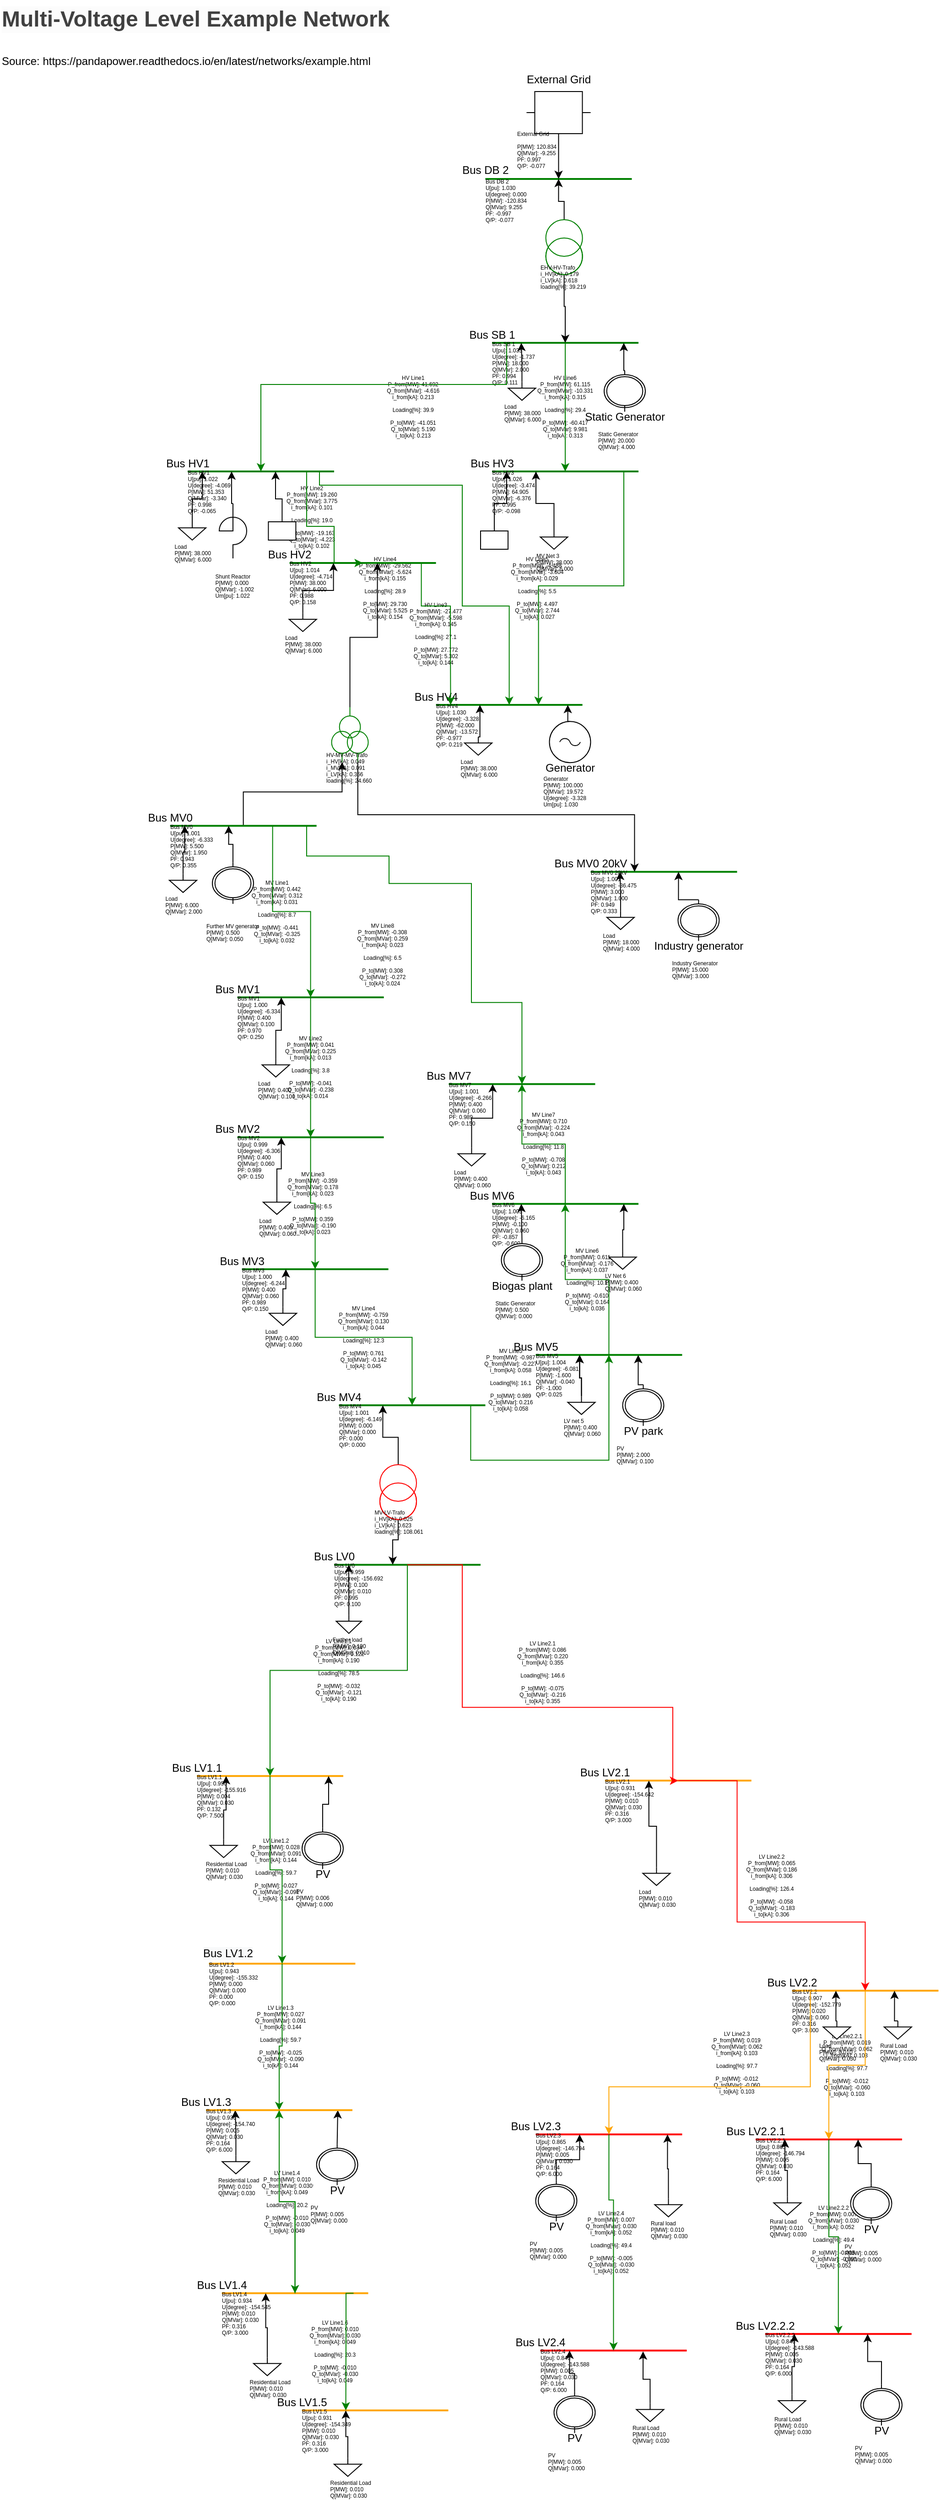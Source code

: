<mxfile version="13.9.8" type="device"><diagram id="dLsP7QMBwz4Mns30UUhO" name="Page-1"><mxGraphModel dx="2462" dy="837" grid="1" gridSize="10" guides="1" tooltips="1" connect="1" arrows="1" fold="1" page="1" pageScale="1" pageWidth="827" pageHeight="1169" math="0" shadow="0"><root><mxCell id="0"/><mxCell id="1" parent="0"/><mxCell id="h4Ulqrj69-J0PMDl7Dw0-53" value="LV Line1.6&#10;            P_from[MW]: -0.010&#10;            Q_from[MVar]: -0.030&#10;            i_from[kA]: 0.049&#10;&#10;            Loading[%]: 20.2&#10;&#10;            P_to[MW]: 0.010&#10;            Q_to[MVar]: 0.030&#10;            i_to[kA]: 0.049" style="shapeELXXX=Result;fontSize=6;strokeOpacity=0;strokeColor=white;strokeWidth=0;overflow=hidden;" edge="1" parent="1" source="kGttF-R99Y4PnLmRQpWG-346" target="kGttF-R99Y4PnLmRQpWG-344"><mxGeometry relative="1" as="geometry"/></mxCell><mxCell id="h4Ulqrj69-J0PMDl7Dw0-52" value="LV Line2.2.2&#10;            P_from[MW]: 0.007&#10;            Q_from[MVar]: 0.030&#10;            i_from[kA]: 0.052&#10;&#10;            Loading[%]: 49.4&#10;&#10;            P_to[MW]: -0.005&#10;            Q_to[MVar]: -0.030&#10;            i_to[kA]: 0.052" style="shapeELXXX=Result;fontSize=6;strokeOpacity=0;strokeColor=white;strokeWidth=0;overflow=hidden;" edge="1" parent="1" source="kGttF-R99Y4PnLmRQpWG-358" target="kGttF-R99Y4PnLmRQpWG-360"><mxGeometry relative="1" as="geometry"/></mxCell><mxCell id="h4Ulqrj69-J0PMDl7Dw0-51" value="LV Line2.2.1&#10;            P_from[MW]: 0.019&#10;            Q_from[MVar]: 0.062&#10;            i_from[kA]: 0.103&#10;&#10;            Loading[%]: 97.7&#10;&#10;            P_to[MW]: -0.012&#10;            Q_to[MVar]: -0.060&#10;            i_to[kA]: 0.103" style="shapeELXXX=Result;fontSize=6;strokeOpacity=0;strokeColor=white;strokeWidth=0;overflow=hidden;" edge="1" parent="1" source="kGttF-R99Y4PnLmRQpWG-352" target="kGttF-R99Y4PnLmRQpWG-358"><mxGeometry relative="1" as="geometry"/></mxCell><mxCell id="h4Ulqrj69-J0PMDl7Dw0-50" value="LV Line2.4&#10;            P_from[MW]: 0.007&#10;            Q_from[MVar]: 0.030&#10;            i_from[kA]: 0.052&#10;&#10;            Loading[%]: 49.4&#10;&#10;            P_to[MW]: -0.005&#10;            Q_to[MVar]: -0.030&#10;            i_to[kA]: 0.052" style="shapeELXXX=Result;fontSize=6;strokeOpacity=0;strokeColor=white;strokeWidth=0;overflow=hidden;" edge="1" parent="1" source="kGttF-R99Y4PnLmRQpWG-354" target="kGttF-R99Y4PnLmRQpWG-356"><mxGeometry relative="1" as="geometry"/></mxCell><mxCell id="h4Ulqrj69-J0PMDl7Dw0-49" value="LV Line2.3&#10;            P_from[MW]: 0.019&#10;            Q_from[MVar]: 0.062&#10;            i_from[kA]: 0.103&#10;&#10;            Loading[%]: 97.7&#10;&#10;            P_to[MW]: -0.012&#10;            Q_to[MVar]: -0.060&#10;            i_to[kA]: 0.103" style="shapeELXXX=Result;fontSize=6;strokeOpacity=0;strokeColor=white;strokeWidth=0;overflow=hidden;" edge="1" parent="1" source="kGttF-R99Y4PnLmRQpWG-352" target="kGttF-R99Y4PnLmRQpWG-354"><mxGeometry relative="1" as="geometry"/></mxCell><mxCell id="h4Ulqrj69-J0PMDl7Dw0-48" value="LV Line2.2&#10;            P_from[MW]: 0.065&#10;            Q_from[MVar]: 0.186&#10;            i_from[kA]: 0.306&#10;&#10;            Loading[%]: 126.4&#10;&#10;            P_to[MW]: -0.058&#10;            Q_to[MVar]: -0.183&#10;            i_to[kA]: 0.306" style="shapeELXXX=Result;fontSize=6;strokeOpacity=0;strokeColor=white;strokeWidth=0;overflow=hidden;" edge="1" parent="1" source="kGttF-R99Y4PnLmRQpWG-350" target="kGttF-R99Y4PnLmRQpWG-352"><mxGeometry relative="1" as="geometry"/></mxCell><mxCell id="h4Ulqrj69-J0PMDl7Dw0-47" value="LV Line2.1&#10;            P_from[MW]: 0.086&#10;            Q_from[MVar]: 0.220&#10;            i_from[kA]: 0.355&#10;&#10;            Loading[%]: 146.6&#10;&#10;            P_to[MW]: -0.075&#10;            Q_to[MVar]: -0.216&#10;            i_to[kA]: 0.355" style="shapeELXXX=Result;fontSize=6;strokeOpacity=0;strokeColor=white;strokeWidth=0;overflow=hidden;" edge="1" parent="1" source="kGttF-R99Y4PnLmRQpWG-338" target="kGttF-R99Y4PnLmRQpWG-350"><mxGeometry relative="1" as="geometry"/></mxCell><mxCell id="h4Ulqrj69-J0PMDl7Dw0-46" value="LV Line1.6&#10;            P_from[MW]: 0.010&#10;            Q_from[MVar]: 0.030&#10;            i_from[kA]: 0.049&#10;&#10;            Loading[%]: 20.3&#10;&#10;            P_to[MW]: -0.010&#10;            Q_to[MVar]: -0.030&#10;            i_to[kA]: 0.049" style="shapeELXXX=Result;fontSize=6;strokeOpacity=0;strokeColor=white;strokeWidth=0;overflow=hidden;" edge="1" parent="1" source="kGttF-R99Y4PnLmRQpWG-346" target="kGttF-R99Y4PnLmRQpWG-348"><mxGeometry relative="1" as="geometry"/></mxCell><mxCell id="h4Ulqrj69-J0PMDl7Dw0-45" value="LV Line1.4&#10;            P_from[MW]: 0.010&#10;            Q_from[MVar]: 0.030&#10;            i_from[kA]: 0.049&#10;&#10;            Loading[%]: 20.2&#10;&#10;            P_to[MW]: -0.010&#10;            Q_to[MVar]: -0.030&#10;            i_to[kA]: 0.049" style="shapeELXXX=Result;fontSize=6;strokeOpacity=0;strokeColor=white;strokeWidth=0;overflow=hidden;" edge="1" parent="1" source="kGttF-R99Y4PnLmRQpWG-344" target="kGttF-R99Y4PnLmRQpWG-346"><mxGeometry relative="1" as="geometry"/></mxCell><mxCell id="h4Ulqrj69-J0PMDl7Dw0-44" value="LV Line1.3&#10;            P_from[MW]: 0.027&#10;            Q_from[MVar]: 0.091&#10;            i_from[kA]: 0.144&#10;&#10;            Loading[%]: 59.7&#10;&#10;            P_to[MW]: -0.025&#10;            Q_to[MVar]: -0.090&#10;            i_to[kA]: 0.144" style="shapeELXXX=Result;fontSize=6;strokeOpacity=0;strokeColor=white;strokeWidth=0;overflow=hidden;" edge="1" parent="1" source="kGttF-R99Y4PnLmRQpWG-342" target="kGttF-R99Y4PnLmRQpWG-344"><mxGeometry relative="1" as="geometry"/></mxCell><mxCell id="h4Ulqrj69-J0PMDl7Dw0-43" value="LV Line1.2&#10;            P_from[MW]: 0.028&#10;            Q_from[MVar]: 0.091&#10;            i_from[kA]: 0.144&#10;&#10;            Loading[%]: 59.7&#10;&#10;            P_to[MW]: -0.027&#10;            Q_to[MVar]: -0.091&#10;            i_to[kA]: 0.144" style="shapeELXXX=Result;fontSize=6;strokeOpacity=0;strokeColor=white;strokeWidth=0;overflow=hidden;" edge="1" parent="1" source="kGttF-R99Y4PnLmRQpWG-340" target="kGttF-R99Y4PnLmRQpWG-342"><mxGeometry relative="1" as="geometry"/></mxCell><mxCell id="h4Ulqrj69-J0PMDl7Dw0-42" value="LV Line1.1&#10;            P_from[MW]: 0.034&#10;            Q_from[MVar]: 0.122&#10;            i_from[kA]: 0.190&#10;&#10;            Loading[%]: 78.5&#10;&#10;            P_to[MW]: -0.032&#10;            Q_to[MVar]: -0.121&#10;            i_to[kA]: 0.190" style="shapeELXXX=Result;fontSize=6;strokeOpacity=0;strokeColor=white;strokeWidth=0;overflow=hidden;" edge="1" parent="1" source="kGttF-R99Y4PnLmRQpWG-338" target="kGttF-R99Y4PnLmRQpWG-340"><mxGeometry relative="1" as="geometry"/></mxCell><mxCell id="h4Ulqrj69-J0PMDl7Dw0-41" value="MV Line8&#10;            P_from[MW]: -0.308&#10;            Q_from[MVar]: 0.259&#10;            i_from[kA]: 0.023&#10;&#10;            Loading[%]: 6.5&#10;&#10;            P_to[MW]: 0.308&#10;            Q_to[MVar]: -0.272&#10;            i_to[kA]: 0.024" style="shapeELXXX=Result;fontSize=6;strokeOpacity=0;strokeColor=white;strokeWidth=0;overflow=hidden;" edge="1" parent="1" source="kGttF-R99Y4PnLmRQpWG-322" target="kGttF-R99Y4PnLmRQpWG-336"><mxGeometry relative="1" as="geometry"/></mxCell><mxCell id="h4Ulqrj69-J0PMDl7Dw0-40" value="MV Line7&#10;            P_from[MW]: 0.710&#10;            Q_from[MVar]: -0.224&#10;            i_from[kA]: 0.043&#10;&#10;            Loading[%]: 11.8&#10;&#10;            P_to[MW]: -0.708&#10;            Q_to[MVar]: 0.212&#10;            i_to[kA]: 0.043" style="shapeELXXX=Result;fontSize=6;strokeOpacity=0;strokeColor=white;strokeWidth=0;overflow=hidden;" edge="1" parent="1" source="kGttF-R99Y4PnLmRQpWG-334" target="kGttF-R99Y4PnLmRQpWG-336"><mxGeometry relative="1" as="geometry"/></mxCell><mxCell id="h4Ulqrj69-J0PMDl7Dw0-39" value="MV Line6&#10;            P_from[MW]: 0.611&#10;            Q_from[MVar]: -0.176&#10;            i_from[kA]: 0.037&#10;&#10;            Loading[%]: 10.1&#10;&#10;            P_to[MW]: -0.610&#10;            Q_to[MVar]: 0.164&#10;            i_to[kA]: 0.036" style="shapeELXXX=Result;fontSize=6;strokeOpacity=0;strokeColor=white;strokeWidth=0;overflow=hidden;" edge="1" parent="1" source="kGttF-R99Y4PnLmRQpWG-332" target="kGttF-R99Y4PnLmRQpWG-334"><mxGeometry relative="1" as="geometry"/></mxCell><mxCell id="h4Ulqrj69-J0PMDl7Dw0-38" value="MV Line5&#10;            P_from[MW]: -0.987&#10;            Q_from[MVar]: -0.227&#10;            i_from[kA]: 0.058&#10;&#10;            Loading[%]: 16.1&#10;&#10;            P_to[MW]: 0.989&#10;            Q_to[MVar]: 0.216&#10;            i_to[kA]: 0.058" style="shapeELXXX=Result;fontSize=6;strokeOpacity=0;strokeColor=white;strokeWidth=0;overflow=hidden;" edge="1" parent="1" source="kGttF-R99Y4PnLmRQpWG-330" target="kGttF-R99Y4PnLmRQpWG-332"><mxGeometry relative="1" as="geometry"/></mxCell><mxCell id="h4Ulqrj69-J0PMDl7Dw0-37" value="MV Line4&#10;            P_from[MW]: -0.759&#10;            Q_from[MVar]: 0.130&#10;            i_from[kA]: 0.044&#10;&#10;            Loading[%]: 12.3&#10;&#10;            P_to[MW]: 0.761&#10;            Q_to[MVar]: -0.142&#10;            i_to[kA]: 0.045" style="shapeELXXX=Result;fontSize=6;strokeOpacity=0;strokeColor=white;strokeWidth=0;overflow=hidden;" edge="1" parent="1" source="kGttF-R99Y4PnLmRQpWG-328" target="kGttF-R99Y4PnLmRQpWG-330"><mxGeometry relative="1" as="geometry"/></mxCell><mxCell id="h4Ulqrj69-J0PMDl7Dw0-36" value="MV Line3&#10;            P_from[MW]: -0.359&#10;            Q_from[MVar]: 0.178&#10;            i_from[kA]: 0.023&#10;&#10;            Loading[%]: 6.5&#10;&#10;            P_to[MW]: 0.359&#10;            Q_to[MVar]: -0.190&#10;            i_to[kA]: 0.023" style="shapeELXXX=Result;fontSize=6;strokeOpacity=0;strokeColor=white;strokeWidth=0;overflow=hidden;" edge="1" parent="1" source="kGttF-R99Y4PnLmRQpWG-326" target="kGttF-R99Y4PnLmRQpWG-328"><mxGeometry relative="1" as="geometry"/></mxCell><mxCell id="h4Ulqrj69-J0PMDl7Dw0-35" value="MV Line2&#10;            P_from[MW]: 0.041&#10;            Q_from[MVar]: 0.225&#10;            i_from[kA]: 0.013&#10;&#10;            Loading[%]: 3.8&#10;&#10;            P_to[MW]: -0.041&#10;            Q_to[MVar]: -0.238&#10;            i_to[kA]: 0.014" style="shapeELXXX=Result;fontSize=6;strokeOpacity=0;strokeColor=white;strokeWidth=0;overflow=hidden;" edge="1" parent="1" source="kGttF-R99Y4PnLmRQpWG-324" target="kGttF-R99Y4PnLmRQpWG-326"><mxGeometry relative="1" as="geometry"/></mxCell><mxCell id="h4Ulqrj69-J0PMDl7Dw0-34" value="MV Line1&#10;            P_from[MW]: 0.442&#10;            Q_from[MVar]: 0.312&#10;            i_from[kA]: 0.031&#10;&#10;            Loading[%]: 8.7&#10;&#10;            P_to[MW]: -0.441&#10;            Q_to[MVar]: -0.325&#10;            i_to[kA]: 0.032" style="shapeELXXX=Result;fontSize=6;strokeOpacity=0;strokeColor=white;strokeWidth=0;overflow=hidden;" edge="1" parent="1" source="kGttF-R99Y4PnLmRQpWG-322" target="kGttF-R99Y4PnLmRQpWG-324"><mxGeometry relative="1" as="geometry"/></mxCell><mxCell id="h4Ulqrj69-J0PMDl7Dw0-33" value="HV Line6&#10;            P_from[MW]: 61.115&#10;            Q_from[MVar]: -10.331&#10;            i_from[kA]: 0.315&#10;&#10;            Loading[%]: 29.4&#10;&#10;            P_to[MW]: -60.417&#10;            Q_to[MVar]: 9.981&#10;            i_to[kA]: 0.313" style="shapeELXXX=Result;fontSize=6;strokeOpacity=0;strokeColor=white;strokeWidth=0;overflow=hidden;" edge="1" parent="1" source="kGttF-R99Y4PnLmRQpWG-282" target="kGttF-R99Y4PnLmRQpWG-316"><mxGeometry relative="1" as="geometry"/></mxCell><mxCell id="h4Ulqrj69-J0PMDl7Dw0-32" value="HV Line5&#10;            P_from[MW]: -4.488&#10;            Q_from[MVar]: -3.604&#10;            i_from[kA]: 0.029&#10;&#10;            Loading[%]: 5.5&#10;&#10;            P_to[MW]: 4.497&#10;            Q_to[MVar]: 2.744&#10;            i_to[kA]: 0.027" style="shapeELXXX=Result;fontSize=6;strokeOpacity=0;strokeColor=white;strokeWidth=0;overflow=hidden;" edge="1" parent="1" source="kGttF-R99Y4PnLmRQpWG-316" target="kGttF-R99Y4PnLmRQpWG-318"><mxGeometry relative="1" as="geometry"/></mxCell><mxCell id="h4Ulqrj69-J0PMDl7Dw0-31" value="HV Line4&#10;            P_from[MW]: -29.562&#10;            Q_from[MVar]: -5.624&#10;            i_from[kA]: 0.155&#10;&#10;            Loading[%]: 28.9&#10;&#10;            P_to[MW]: 29.730&#10;            Q_to[MVar]: 5.525&#10;            i_to[kA]: 0.154" style="shapeELXXX=Result;fontSize=6;strokeOpacity=0;strokeColor=white;strokeWidth=0;overflow=hidden;" edge="1" parent="1" source="kGttF-R99Y4PnLmRQpWG-312" target="kGttF-R99Y4PnLmRQpWG-318"><mxGeometry relative="1" as="geometry"/></mxCell><mxCell id="h4Ulqrj69-J0PMDl7Dw0-30" value="HV Line3&#10;            P_from[MW]: -27.477&#10;            Q_from[MVar]: -5.598&#10;            i_from[kA]: 0.145&#10;&#10;            Loading[%]: 27.1&#10;&#10;            P_to[MW]: 27.772&#10;            Q_to[MVar]: 5.302&#10;            i_to[kA]: 0.144" style="shapeELXXX=Result;fontSize=6;strokeOpacity=0;strokeColor=white;strokeWidth=0;overflow=hidden;" edge="1" parent="1" source="kGttF-R99Y4PnLmRQpWG-314" target="kGttF-R99Y4PnLmRQpWG-318"><mxGeometry relative="1" as="geometry"/></mxCell><mxCell id="h4Ulqrj69-J0PMDl7Dw0-29" value="HV Line2&#10;            P_from[MW]: 19.260&#10;            Q_from[MVar]: 3.775&#10;            i_from[kA]: 0.101&#10;&#10;            Loading[%]: 19.0&#10;&#10;            P_to[MW]: -19.163&#10;            Q_to[MVar]: -4.223&#10;            i_to[kA]: 0.102" style="shapeELXXX=Result;fontSize=6;strokeOpacity=0;strokeColor=white;strokeWidth=0;overflow=hidden;" edge="1" parent="1" source="kGttF-R99Y4PnLmRQpWG-312" target="kGttF-R99Y4PnLmRQpWG-314"><mxGeometry relative="1" as="geometry"/></mxCell><mxCell id="h4Ulqrj69-J0PMDl7Dw0-28" value="HV Line1&#10;            P_from[MW]: 41.692&#10;            Q_from[MVar]: -4.616&#10;            i_from[kA]: 0.213&#10;&#10;            Loading[%]: 39.9&#10;&#10;            P_to[MW]: -41.051&#10;            Q_to[MVar]: 5.190&#10;            i_to[kA]: 0.213" style="shapeELXXX=Result;fontSize=6;strokeOpacity=0;strokeColor=white;strokeWidth=0;overflow=hidden;" edge="1" parent="1" source="kGttF-R99Y4PnLmRQpWG-282" target="kGttF-R99Y4PnLmRQpWG-312"><mxGeometry relative="1" as="geometry"/></mxCell><object name="Bus DB 2" Load_flow_parameters="" vn_kv="380" id="kGttF-R99Y4PnLmRQpWG-274"><mxCell style="line;strokeWidth=2;html=1;shapeELXXX=Bus;points=[[0,0.5],[0.1,0.5,0],[0.2,0.5,0],[0.3,0.5,0],[0.4,0.5,0],[0.5,0.5,0],[0.6,0.5,0],[0.7,0.5,0],[0.9,0.5,0],[1,0.5]];strokeColor=green;" parent="1" vertex="1"><mxGeometry x="-174.77" y="550.0" width="160" height="10.89" as="geometry"/></mxCell></object><mxCell id="kGttF-R99Y4PnLmRQpWG-275" value="Bus DB 2" parent="kGttF-R99Y4PnLmRQpWG-274" vertex="1"><mxGeometry y="-0.5" relative="1" as="geometry"/></mxCell><mxCell id="h4Ulqrj69-J0PMDl7Dw0-1" value="Bus DB 2&#10;            U[pu]: 1.030&#10;            U[degree]: 0.000&#10;            P[MW]: -120.834&#10;            Q[MVar]: 9.255&#10;            PF: -0.997&#10;            Q/P: -0.077" style="shapeELXXX=Result;fontSize=6;align=ALIGN_LEFT;" vertex="1" parent="kGttF-R99Y4PnLmRQpWG-274"><mxGeometry y="2.7" relative="1" as="geometry"/></mxCell><object name="Bus SB 1" Load_flow_parameters="" vn_kv="110" id="kGttF-R99Y4PnLmRQpWG-282"><mxCell style="line;strokeWidth=2;html=1;shapeELXXX=Bus;points=[[0,0.5],[0.1,0.5,0],[0.2,0.5,0],[0.3,0.5,0],[0.4,0.5,0],[0.5,0.5,0],[0.6,0.5,0],[0.7,0.5,0],[0.9,0.5,0],[1,0.5]];strokeColor=green;" parent="1" vertex="1"><mxGeometry x="-167.505" y="729.557" width="160" height="10" as="geometry"/></mxCell></object><mxCell id="kGttF-R99Y4PnLmRQpWG-283" value="Bus SB 1" parent="kGttF-R99Y4PnLmRQpWG-282" vertex="1"><mxGeometry y="-0.5" relative="1" as="geometry"/></mxCell><mxCell id="h4Ulqrj69-J0PMDl7Dw0-2" value="Bus SB 1&#10;            U[pu]: 1.033&#10;            U[degree]: -1.737&#10;            P[MW]: 18.000&#10;            Q[MVar]: 2.000&#10;            PF: 0.994&#10;            Q/P: 0.111" style="shapeELXXX=Result;fontSize=6;align=ALIGN_LEFT;" vertex="1" parent="kGttF-R99Y4PnLmRQpWG-282"><mxGeometry y="2.7" relative="1" as="geometry"/></mxCell><object name="Bus HV1" Load_flow_parameters="" vn_kv="110" id="kGttF-R99Y4PnLmRQpWG-312"><mxCell style="line;strokeWidth=2;html=1;shapeELXXX=Bus;points=[[0,0.5],[0.1,0.5,0],[0.2,0.5,0],[0.3,0.5,0],[0.4,0.5,0],[0.5,0.5,0],[0.6,0.5,0],[0.7,0.5,0],[0.9,0.5,0],[1,0.5]];strokeColor=green;" parent="1" vertex="1"><mxGeometry x="-499.998" y="870.003" width="160" height="10" as="geometry"/></mxCell></object><mxCell id="kGttF-R99Y4PnLmRQpWG-313" value="Bus HV1" parent="kGttF-R99Y4PnLmRQpWG-312" vertex="1"><mxGeometry y="-0.5" relative="1" as="geometry"/></mxCell><mxCell id="h4Ulqrj69-J0PMDl7Dw0-3" value="Bus HV1&#10;            U[pu]: 1.022&#10;            U[degree]: -4.069&#10;            P[MW]: 51.353&#10;            Q[MVar]: -3.340&#10;            PF: 0.998&#10;            Q/P: -0.065" style="shapeELXXX=Result;fontSize=6;align=ALIGN_LEFT;" vertex="1" parent="kGttF-R99Y4PnLmRQpWG-312"><mxGeometry y="2.7" relative="1" as="geometry"/></mxCell><object name="Bus HV2" Load_flow_parameters="" vn_kv="110" id="kGttF-R99Y4PnLmRQpWG-314"><mxCell style="line;strokeWidth=2;html=1;shapeELXXX=Bus;points=[[0,0.5],[0.1,0.5,0],[0.2,0.5,0],[0.3,0.5,0],[0.4,0.5,0],[0.5,0.5,0],[0.6,0.5,0],[0.7,0.5,0],[0.9,0.5,0],[1,0.5]];strokeColor=green;" parent="1" vertex="1"><mxGeometry x="-388.707" y="969.997" width="160" height="10" as="geometry"/></mxCell></object><mxCell id="kGttF-R99Y4PnLmRQpWG-315" value="Bus HV2" parent="kGttF-R99Y4PnLmRQpWG-314" vertex="1"><mxGeometry y="-0.5" relative="1" as="geometry"/></mxCell><mxCell id="h4Ulqrj69-J0PMDl7Dw0-4" value="Bus HV2&#10;            U[pu]: 1.014&#10;            U[degree]: -4.714&#10;            P[MW]: 38.000&#10;            Q[MVar]: 6.000&#10;            PF: 0.988&#10;            Q/P: 0.158" style="shapeELXXX=Result;fontSize=6;align=ALIGN_LEFT;" vertex="1" parent="kGttF-R99Y4PnLmRQpWG-314"><mxGeometry y="2.7" relative="1" as="geometry"/></mxCell><object name="Bus HV3" Load_flow_parameters="" vn_kv="110" id="kGttF-R99Y4PnLmRQpWG-316"><mxCell style="line;strokeWidth=2;html=1;shapeELXXX=Bus;points=[[0,0.5],[0.1,0.5,0],[0.2,0.5,0],[0.3,0.5,0],[0.4,0.5,0],[0.5,0.5,0],[0.6,0.5,0],[0.7,0.5,0],[0.9,0.5,0],[1,0.5]];strokeColor=green;" parent="1" vertex="1"><mxGeometry x="-167.505" y="870.005" width="160" height="10" as="geometry"/></mxCell></object><mxCell id="kGttF-R99Y4PnLmRQpWG-317" value="Bus HV3" parent="kGttF-R99Y4PnLmRQpWG-316" vertex="1"><mxGeometry y="-0.5" relative="1" as="geometry"/></mxCell><mxCell id="h4Ulqrj69-J0PMDl7Dw0-5" value="Bus HV3&#10;            U[pu]: 1.026&#10;            U[degree]: -3.474&#10;            P[MW]: 64.905&#10;            Q[MVar]: -6.376&#10;            PF: 0.995&#10;            Q/P: -0.098" style="shapeELXXX=Result;fontSize=6;align=ALIGN_LEFT;" vertex="1" parent="kGttF-R99Y4PnLmRQpWG-316"><mxGeometry y="2.7" relative="1" as="geometry"/></mxCell><object name="Bus HV4" Load_flow_parameters="" vn_kv="110" id="kGttF-R99Y4PnLmRQpWG-318"><mxCell style="line;strokeWidth=2;html=1;shapeELXXX=Bus;points=[[0,0.5],[0.1,0.5,0],[0.2,0.5,0],[0.3,0.5,0],[0.4,0.5,0],[0.5,0.5,0],[0.6,0.5,0],[0.7,0.5,0],[0.9,0.5,0],[1,0.5]];strokeColor=green;" parent="1" vertex="1"><mxGeometry x="-228.703" y="1125.002" width="160" height="10" as="geometry"/></mxCell></object><mxCell id="kGttF-R99Y4PnLmRQpWG-319" value="Bus HV4" parent="kGttF-R99Y4PnLmRQpWG-318" vertex="1"><mxGeometry y="-0.5" relative="1" as="geometry"/></mxCell><mxCell id="h4Ulqrj69-J0PMDl7Dw0-6" value="Bus HV4&#10;            U[pu]: 1.030&#10;            U[degree]: -3.328&#10;            P[MW]: -62.000&#10;            Q[MVar]: -13.572&#10;            PF: -0.977&#10;            Q/P: 0.219" style="shapeELXXX=Result;fontSize=6;align=ALIGN_LEFT;" vertex="1" parent="kGttF-R99Y4PnLmRQpWG-318"><mxGeometry y="2.7" relative="1" as="geometry"/></mxCell><object name="Bus MV0 20kV" Load_flow_parameters="" vn_kv="20" id="kGttF-R99Y4PnLmRQpWG-320"><mxCell style="line;strokeWidth=2;html=1;shapeELXXX=Bus;points=[[0,0.5],[0.1,0.5,0],[0.2,0.5,0],[0.3,0.5,0],[0.4,0.5,0],[0.5,0.5,0],[0.6,0.5,0],[0.7,0.5,0],[0.9,0.5,0],[1,0.5]];strokeColor=green;" parent="1" vertex="1"><mxGeometry x="-59.77" y="1307.417" width="160" height="10" as="geometry"/></mxCell></object><mxCell id="kGttF-R99Y4PnLmRQpWG-321" value="Bus MV0 20kV" parent="kGttF-R99Y4PnLmRQpWG-320" vertex="1"><mxGeometry y="-0.5" relative="1" as="geometry"/></mxCell><mxCell id="h4Ulqrj69-J0PMDl7Dw0-7" value="Bus MV0 20kV&#10;            U[pu]: 1.001&#10;            U[degree]: -36.475&#10;            P[MW]: 3.000&#10;            Q[MVar]: 1.000&#10;            PF: 0.949&#10;            Q/P: 0.333" style="shapeELXXX=Result;fontSize=6;align=ALIGN_LEFT;" vertex="1" parent="kGttF-R99Y4PnLmRQpWG-320"><mxGeometry y="2.7" relative="1" as="geometry"/></mxCell><mxCell id="tEPH7X63hetqTyhUWqVZ-12" value="" style="edgeStyle=orthogonalEdgeStyle;rounded=0;orthogonalLoop=1;jettySize=auto;html=1;exitX=0.5;exitY=0.5;exitDx=0;exitDy=0;exitPerimeter=0;entryX=0.285;entryY=1;entryDx=0;entryDy=0;entryPerimeter=0;;shapeELXXX=NotEditableLine" parent="1" source="kGttF-R99Y4PnLmRQpWG-322" target="kGttF-R99Y4PnLmRQpWG-432" edge="1"><mxGeometry relative="1" as="geometry"><Array as="points"><mxPoint x="-439" y="1225.15"/><mxPoint x="-331" y="1225.15"/></Array></mxGeometry></mxCell><object name="Bus MV0" Load_flow_parameters="" vn_kv="10" id="kGttF-R99Y4PnLmRQpWG-322"><mxCell style="line;strokeWidth=2;html=1;shapeELXXX=Bus;points=[[0,0.5],[0.1,0.5,0],[0.2,0.5,0],[0.3,0.5,0],[0.4,0.5,0],[0.5,0.5,0],[0.6,0.5,0],[0.7,0.5,0],[0.9,0.5,0],[1,0.5]];strokeColor=green;" parent="1" vertex="1"><mxGeometry x="-519.173" y="1257.133" width="160" height="10" as="geometry"/></mxCell></object><mxCell id="kGttF-R99Y4PnLmRQpWG-323" value="Bus MV0" parent="kGttF-R99Y4PnLmRQpWG-322" vertex="1"><mxGeometry y="-0.5" relative="1" as="geometry"/></mxCell><mxCell id="h4Ulqrj69-J0PMDl7Dw0-8" value="Bus MV0&#10;            U[pu]: 1.001&#10;            U[degree]: -6.333&#10;            P[MW]: 5.500&#10;            Q[MVar]: 1.950&#10;            PF: 0.943&#10;            Q/P: 0.355" style="shapeELXXX=Result;fontSize=6;align=ALIGN_LEFT;" vertex="1" parent="kGttF-R99Y4PnLmRQpWG-322"><mxGeometry y="2.7" relative="1" as="geometry"/></mxCell><object name="Bus MV1" Load_flow_parameters="" vn_kv="10" id="kGttF-R99Y4PnLmRQpWG-324"><mxCell style="line;strokeWidth=2;html=1;shapeELXXX=Bus;points=[[0,0.5],[0.1,0.5,0],[0.2,0.5,0],[0.3,0.5,0],[0.4,0.5,0],[0.5,0.5,0],[0.6,0.5,0],[0.7,0.5,0],[0.9,0.5,0],[1,0.5]];strokeColor=green;" parent="1" vertex="1"><mxGeometry x="-445.706" y="1444.53" width="160" height="10" as="geometry"/></mxCell></object><mxCell id="kGttF-R99Y4PnLmRQpWG-325" value="Bus MV1" parent="kGttF-R99Y4PnLmRQpWG-324" vertex="1"><mxGeometry y="-0.5" relative="1" as="geometry"/></mxCell><mxCell id="h4Ulqrj69-J0PMDl7Dw0-9" value="Bus MV1&#10;            U[pu]: 1.000&#10;            U[degree]: -6.334&#10;            P[MW]: 0.400&#10;            Q[MVar]: 0.100&#10;            PF: 0.970&#10;            Q/P: 0.250" style="shapeELXXX=Result;fontSize=6;align=ALIGN_LEFT;" vertex="1" parent="kGttF-R99Y4PnLmRQpWG-324"><mxGeometry y="2.7" relative="1" as="geometry"/></mxCell><object name="Bus MV2" Load_flow_parameters="" vn_kv="10" id="kGttF-R99Y4PnLmRQpWG-326"><mxCell style="line;strokeWidth=2;html=1;shapeELXXX=Bus;points=[[0,0.5],[0.1,0.5,0],[0.2,0.5,0],[0.3,0.5,0],[0.4,0.5,0],[0.5,0.5,0],[0.6,0.5,0],[0.7,0.5,0],[0.9,0.5,0],[1,0.5]];strokeColor=green;" parent="1" vertex="1"><mxGeometry x="-445.702" y="1597.335" width="160" height="10" as="geometry"/></mxCell></object><mxCell id="kGttF-R99Y4PnLmRQpWG-327" value="Bus MV2" parent="kGttF-R99Y4PnLmRQpWG-326" vertex="1"><mxGeometry y="-0.5" relative="1" as="geometry"/></mxCell><mxCell id="h4Ulqrj69-J0PMDl7Dw0-10" value="Bus MV2&#10;            U[pu]: 0.999&#10;            U[degree]: -6.306&#10;            P[MW]: 0.400&#10;            Q[MVar]: 0.060&#10;            PF: 0.989&#10;            Q/P: 0.150" style="shapeELXXX=Result;fontSize=6;align=ALIGN_LEFT;" vertex="1" parent="kGttF-R99Y4PnLmRQpWG-326"><mxGeometry y="2.7" relative="1" as="geometry"/></mxCell><object name="Bus MV3" Load_flow_parameters="" vn_kv="10" id="kGttF-R99Y4PnLmRQpWG-328"><mxCell style="line;strokeWidth=2;html=1;shapeELXXX=Bus;points=[[0,0.5],[0.1,0.5,0],[0.2,0.5,0],[0.3,0.5,0],[0.4,0.5,0],[0.5,0.5,0],[0.6,0.5,0],[0.7,0.5,0],[0.9,0.5,0],[1,0.5]];strokeColor=green;" parent="1" vertex="1"><mxGeometry x="-440.713" y="1741.534" width="160" height="10" as="geometry"/></mxCell></object><mxCell id="kGttF-R99Y4PnLmRQpWG-329" value="Bus MV3" parent="kGttF-R99Y4PnLmRQpWG-328" vertex="1"><mxGeometry y="-0.5" relative="1" as="geometry"/></mxCell><mxCell id="h4Ulqrj69-J0PMDl7Dw0-11" value="Bus MV3&#10;            U[pu]: 1.000&#10;            U[degree]: -6.244&#10;            P[MW]: 0.400&#10;            Q[MVar]: 0.060&#10;            PF: 0.989&#10;            Q/P: 0.150" style="shapeELXXX=Result;fontSize=6;align=ALIGN_LEFT;" vertex="1" parent="kGttF-R99Y4PnLmRQpWG-328"><mxGeometry y="2.7" relative="1" as="geometry"/></mxCell><object name="Bus MV4" Load_flow_parameters="" vn_kv="10" id="kGttF-R99Y4PnLmRQpWG-330"><mxCell style="line;strokeWidth=2;html=1;shapeELXXX=Bus;points=[[0,0.5],[0.1,0.5,0],[0.2,0.5,0],[0.3,0.5,0],[0.4,0.5,0],[0.5,0.5,0],[0.6,0.5,0],[0.7,0.5,0],[0.9,0.5,0],[1,0.5]];strokeColor=green;" parent="1" vertex="1"><mxGeometry x="-334.771" y="1890.152" width="160" height="10" as="geometry"/></mxCell></object><mxCell id="kGttF-R99Y4PnLmRQpWG-331" value="Bus MV4" parent="kGttF-R99Y4PnLmRQpWG-330" vertex="1"><mxGeometry y="-0.5" relative="1" as="geometry"/></mxCell><mxCell id="h4Ulqrj69-J0PMDl7Dw0-12" value="Bus MV4&#10;            U[pu]: 1.001&#10;            U[degree]: -6.149&#10;            P[MW]: 0.000&#10;            Q[MVar]: 0.000&#10;            PF: 0.000&#10;            Q/P: 0.000" style="shapeELXXX=Result;fontSize=6;align=ALIGN_LEFT;" vertex="1" parent="kGttF-R99Y4PnLmRQpWG-330"><mxGeometry y="2.7" relative="1" as="geometry"/></mxCell><object name="Bus MV5" Load_flow_parameters="" vn_kv="10" id="kGttF-R99Y4PnLmRQpWG-332"><mxCell style="line;strokeWidth=2;html=1;shapeELXXX=Bus;points=[[0,0.5],[0.1,0.5,0],[0.2,0.5,0],[0.3,0.5,0],[0.4,0.5,0],[0.5,0.5,0],[0.6,0.5,0],[0.7,0.5,0],[0.9,0.5,0],[1,0.5]];strokeColor=green;" parent="1" vertex="1"><mxGeometry x="-119.779" y="1835.151" width="160" height="10" as="geometry"/></mxCell></object><mxCell id="kGttF-R99Y4PnLmRQpWG-333" value="Bus MV5" parent="kGttF-R99Y4PnLmRQpWG-332" vertex="1"><mxGeometry y="-0.5" relative="1" as="geometry"/></mxCell><mxCell id="h4Ulqrj69-J0PMDl7Dw0-13" value="Bus MV5&#10;            U[pu]: 1.004&#10;            U[degree]: -6.081&#10;            P[MW]: -1.600&#10;            Q[MVar]: -0.040&#10;            PF: -1.000&#10;            Q/P: 0.025" style="shapeELXXX=Result;fontSize=6;align=ALIGN_LEFT;" vertex="1" parent="kGttF-R99Y4PnLmRQpWG-332"><mxGeometry y="2.7" relative="1" as="geometry"/></mxCell><object name="Bus MV6" Load_flow_parameters="" vn_kv="10" id="kGttF-R99Y4PnLmRQpWG-334"><mxCell style="line;strokeWidth=2;html=1;shapeELXXX=Bus;points=[[0,0.5],[0.1,0.5,0],[0.2,0.5,0],[0.3,0.5,0],[0.4,0.5,0],[0.5,0.5,0],[0.6,0.5,0],[0.7,0.5,0],[0.9,0.5,0],[1,0.5]];strokeColor=green;" parent="1" vertex="1"><mxGeometry x="-167.508" y="1670.15" width="160" height="10" as="geometry"/></mxCell></object><mxCell id="kGttF-R99Y4PnLmRQpWG-335" value="Bus MV6" parent="kGttF-R99Y4PnLmRQpWG-334" vertex="1"><mxGeometry y="-0.5" relative="1" as="geometry"/></mxCell><mxCell id="h4Ulqrj69-J0PMDl7Dw0-14" value="Bus MV6&#10;            U[pu]: 1.003&#10;            U[degree]: -6.165&#10;            P[MW]: -0.100&#10;            Q[MVar]: 0.060&#10;            PF: -0.857&#10;            Q/P: -0.600" style="shapeELXXX=Result;fontSize=6;align=ALIGN_LEFT;" vertex="1" parent="kGttF-R99Y4PnLmRQpWG-334"><mxGeometry y="2.7" relative="1" as="geometry"/></mxCell><object name="Bus MV7" Load_flow_parameters="" vn_kv="10" id="kGttF-R99Y4PnLmRQpWG-336"><mxCell style="line;strokeWidth=2;html=1;shapeELXXX=Bus;points=[[0,0.5],[0.1,0.5,0],[0.2,0.5,0],[0.3,0.5,0],[0.4,0.5,0],[0.5,0.5,0],[0.6,0.5,0],[0.7,0.5,0],[0.9,0.5,0],[1,0.5]];strokeColor=green;" parent="1" vertex="1"><mxGeometry x="-214.775" y="1539.238" width="160" height="10" as="geometry"/></mxCell></object><mxCell id="kGttF-R99Y4PnLmRQpWG-337" value="Bus MV7" parent="kGttF-R99Y4PnLmRQpWG-336" vertex="1"><mxGeometry y="-0.5" relative="1" as="geometry"/></mxCell><mxCell id="h4Ulqrj69-J0PMDl7Dw0-15" value="Bus MV7&#10;            U[pu]: 1.001&#10;            U[degree]: -6.266&#10;            P[MW]: 0.400&#10;            Q[MVar]: 0.060&#10;            PF: 0.989&#10;            Q/P: 0.150" style="shapeELXXX=Result;fontSize=6;align=ALIGN_LEFT;" vertex="1" parent="kGttF-R99Y4PnLmRQpWG-336"><mxGeometry y="2.7" relative="1" as="geometry"/></mxCell><object name="Bus LV0" Load_flow_parameters="" vn_kv="0.4" id="kGttF-R99Y4PnLmRQpWG-338"><mxCell style="line;strokeWidth=2;html=1;shapeELXXX=Bus;points=[[0,0.5],[0.1,0.5,0],[0.2,0.5,0],[0.3,0.5,0],[0.4,0.5,0],[0.5,0.5,0],[0.6,0.5,0],[0.7,0.5,0],[0.9,0.5,0],[1,0.5]];strokeColor=green;" parent="1" vertex="1"><mxGeometry x="-339.997" y="2064.318" width="160" height="10" as="geometry"/></mxCell></object><mxCell id="kGttF-R99Y4PnLmRQpWG-339" value="Bus LV0" parent="kGttF-R99Y4PnLmRQpWG-338" vertex="1"><mxGeometry y="-0.5" relative="1" as="geometry"/></mxCell><mxCell id="h4Ulqrj69-J0PMDl7Dw0-16" value="Bus LV0&#10;            U[pu]: 0.959&#10;            U[degree]: -156.692&#10;            P[MW]: 0.100&#10;            Q[MVar]: 0.010&#10;            PF: 0.995&#10;            Q/P: 0.100" style="shapeELXXX=Result;fontSize=6;align=ALIGN_LEFT;" vertex="1" parent="kGttF-R99Y4PnLmRQpWG-338"><mxGeometry y="2.7" relative="1" as="geometry"/></mxCell><object name="Bus LV1.1" Load_flow_parameters="" vn_kv="0.4" id="kGttF-R99Y4PnLmRQpWG-340"><mxCell style="line;strokeWidth=2;html=1;shapeELXXX=Bus;points=[[0,0.5],[0.1,0.5,0],[0.2,0.5,0],[0.3,0.5,0],[0.4,0.5,0],[0.5,0.5,0],[0.6,0.5,0],[0.7,0.5,0],[0.9,0.5,0],[1,0.5]];strokeColor=orange;" parent="1" vertex="1"><mxGeometry x="-489.999" y="2295.153" width="160" height="10" as="geometry"/></mxCell></object><mxCell id="kGttF-R99Y4PnLmRQpWG-341" value="Bus LV1.1" parent="kGttF-R99Y4PnLmRQpWG-340" vertex="1"><mxGeometry y="-0.5" relative="1" as="geometry"/></mxCell><mxCell id="h4Ulqrj69-J0PMDl7Dw0-17" value="Bus LV1.1&#10;            U[pu]: 0.950&#10;            U[degree]: -155.916&#10;            P[MW]: 0.004&#10;            Q[MVar]: 0.030&#10;            PF: 0.132&#10;            Q/P: 7.500" style="shapeELXXX=Result;fontSize=6;align=ALIGN_LEFT;" vertex="1" parent="kGttF-R99Y4PnLmRQpWG-340"><mxGeometry y="2.7" relative="1" as="geometry"/></mxCell><object name="Bus LV1.2" Load_flow_parameters="" vn_kv="0.4" id="kGttF-R99Y4PnLmRQpWG-342"><mxCell style="line;strokeWidth=2;html=1;shapeELXXX=Bus;points=[[0,0.5],[0.1,0.5,0],[0.2,0.5,0],[0.3,0.5,0],[0.4,0.5,0],[0.5,0.5,0],[0.6,0.5,0],[0.7,0.5,0],[0.9,0.5,0],[1,0.5]];strokeColor=orange;" parent="1" vertex="1"><mxGeometry x="-476.812" y="2500.149" width="160" height="10.001" as="geometry"/></mxCell></object><mxCell id="tEPH7X63hetqTyhUWqVZ-19" value="&lt;span style=&quot;color: rgb(0 , 0 , 0) ; font-family: &amp;#34;helvetica&amp;#34; ; font-size: 12px ; font-style: normal ; font-weight: 400 ; letter-spacing: normal ; text-align: center ; text-indent: 0px ; text-transform: none ; word-spacing: 0px ; background-color: rgb(248 , 249 , 250) ; display: inline ; float: none&quot;&gt;Bus LV1.2&lt;/span&gt;" style="text;whiteSpace=wrap;html=1;" parent="kGttF-R99Y4PnLmRQpWG-342" vertex="1"><mxGeometry x="-7.818" y="-19.999" width="80" height="30" as="geometry"/></mxCell><mxCell id="h4Ulqrj69-J0PMDl7Dw0-18" value="Bus LV1.2&#10;            U[pu]: 0.943&#10;            U[degree]: -155.332&#10;            P[MW]: 0.000&#10;            Q[MVar]: 0.000&#10;            PF: 0.000&#10;            Q/P: 0.000" style="shapeELXXX=Result;fontSize=6;align=ALIGN_LEFT;" vertex="1" parent="kGttF-R99Y4PnLmRQpWG-342"><mxGeometry y="2.7" relative="1" as="geometry"/></mxCell><object name="Bus LV1.4" Load_flow_parameters="" vn_kv="0.4" id="kGttF-R99Y4PnLmRQpWG-346"><mxCell style="line;strokeWidth=2;html=1;shapeELXXX=Bus;points=[[0,0.5],[0.1,0.5,0],[0.2,0.5,0],[0.3,0.5,0],[0.4,0.5,0],[0.5,0.5,0],[0.6,0.5,0],[0.7,0.5,0],[0.9,0.5,0],[1,0.5]];strokeColor=orange;" parent="1" vertex="1"><mxGeometry x="-462.724" y="2860.152" width="160" height="10" as="geometry"/></mxCell></object><mxCell id="kGttF-R99Y4PnLmRQpWG-347" value="Bus LV1.4" parent="kGttF-R99Y4PnLmRQpWG-346" vertex="1"><mxGeometry y="-0.5" relative="1" as="geometry"/></mxCell><mxCell id="h4Ulqrj69-J0PMDl7Dw0-19" value="Bus LV1.4&#10;            U[pu]: 0.934&#10;            U[degree]: -154.545&#10;            P[MW]: 0.010&#10;            Q[MVar]: 0.030&#10;            PF: 0.316&#10;            Q/P: 3.000" style="shapeELXXX=Result;fontSize=6;align=ALIGN_LEFT;" vertex="1" parent="kGttF-R99Y4PnLmRQpWG-346"><mxGeometry y="2.7" relative="1" as="geometry"/></mxCell><object name="Bus LV1.5" Load_flow_parameters="" vn_kv="0.4" id="kGttF-R99Y4PnLmRQpWG-348"><mxCell style="line;strokeWidth=2;html=1;shapeELXXX=Bus;points=[[0,0.5],[0.1,0.5,0],[0.2,0.5,0],[0.3,0.5,0],[0.4,0.5,0],[0.5,0.5,0],[0.6,0.5,0],[0.7,0.5,0],[0.9,0.5,0],[1,0.5]];strokeColor=orange;" parent="1" vertex="1"><mxGeometry x="-375.228" y="2988.15" width="160" height="10" as="geometry"/></mxCell></object><mxCell id="kGttF-R99Y4PnLmRQpWG-349" value="Bus LV1.5" parent="kGttF-R99Y4PnLmRQpWG-348" vertex="1"><mxGeometry y="-0.5" relative="1" as="geometry"/></mxCell><mxCell id="h4Ulqrj69-J0PMDl7Dw0-20" value="Bus LV1.5&#10;            U[pu]: 0.931&#10;            U[degree]: -154.349&#10;            P[MW]: 0.010&#10;            Q[MVar]: 0.030&#10;            PF: 0.316&#10;            Q/P: 3.000" style="shapeELXXX=Result;fontSize=6;align=ALIGN_LEFT;" vertex="1" parent="kGttF-R99Y4PnLmRQpWG-348"><mxGeometry y="2.7" relative="1" as="geometry"/></mxCell><object name="Bus LV2.1" Load_flow_parameters="" vn_kv="0.4" id="kGttF-R99Y4PnLmRQpWG-350"><mxCell style="line;strokeWidth=2;html=1;shapeELXXX=Bus;points=[[0,0.5],[0.1,0.5,0],[0.2,0.5,0],[0.3,0.5,0],[0.4,0.5,0],[0.5,0.5,0],[0.6,0.5,0],[0.7,0.5,0],[0.9,0.5,0],[1,0.5]];strokeColor=orange;" parent="1" vertex="1"><mxGeometry x="-44.136" y="2300.153" width="160" height="10" as="geometry"/></mxCell></object><mxCell id="kGttF-R99Y4PnLmRQpWG-351" value="Bus LV2.1" parent="kGttF-R99Y4PnLmRQpWG-350" vertex="1"><mxGeometry y="-0.5" relative="1" as="geometry"/></mxCell><mxCell id="h4Ulqrj69-J0PMDl7Dw0-21" value="Bus LV2.1&#10;            U[pu]: 0.931&#10;            U[degree]: -154.642&#10;            P[MW]: 0.010&#10;            Q[MVar]: 0.030&#10;            PF: 0.316&#10;            Q/P: 3.000" style="shapeELXXX=Result;fontSize=6;align=ALIGN_LEFT;" vertex="1" parent="kGttF-R99Y4PnLmRQpWG-350"><mxGeometry y="2.7" relative="1" as="geometry"/></mxCell><object name="Bus LV2.2" Load_flow_parameters="" vn_kv="0.4" id="kGttF-R99Y4PnLmRQpWG-352"><mxCell style="line;strokeWidth=2;html=1;shapeELXXX=Bus;points=[[0,0.5],[0.1,0.5,0],[0.2,0.5,0],[0.3,0.5,0],[0.4,0.5,0],[0.5,0.5,0],[0.6,0.5,0],[0.7,0.5,0],[0.9,0.5,0],[1,0.5]];strokeColor=orange;" parent="1" vertex="1"><mxGeometry x="160.228" y="2529.671" width="160" height="10" as="geometry"/></mxCell></object><mxCell id="h4Ulqrj69-J0PMDl7Dw0-22" value="Bus LV2.2&#10;            U[pu]: 0.907&#10;            U[degree]: -152.779&#10;            P[MW]: 0.020&#10;            Q[MVar]: 0.060&#10;            PF: 0.316&#10;            Q/P: 3.000" style="shapeELXXX=Result;fontSize=6;align=ALIGN_LEFT;" vertex="1" parent="kGttF-R99Y4PnLmRQpWG-352"><mxGeometry y="2.7" relative="1" as="geometry"/></mxCell><object name="Bus LV2.3" Load_flow_parameters="" vn_kv="0.4" id="kGttF-R99Y4PnLmRQpWG-354"><mxCell style="line;strokeWidth=2;html=1;shapeELXXX=Bus;points=[[0,0.5],[0.1,0.5,0],[0.2,0.5,0],[0.3,0.5,0],[0.4,0.5,0],[0.5,0.5,0],[0.6,0.5,0],[0.7,0.5,0],[0.9,0.5,0],[1,0.5]];strokeColor=red;" parent="1" vertex="1"><mxGeometry x="-119.771" y="2686.671" width="160" height="10" as="geometry"/></mxCell></object><mxCell id="kGttF-R99Y4PnLmRQpWG-355" value="Bus LV2.3" parent="kGttF-R99Y4PnLmRQpWG-354" vertex="1"><mxGeometry y="-0.5" relative="1" as="geometry"/></mxCell><mxCell id="h4Ulqrj69-J0PMDl7Dw0-23" value="Bus LV2.3&#10;            U[pu]: 0.865&#10;            U[degree]: -146.794&#10;            P[MW]: 0.005&#10;            Q[MVar]: 0.030&#10;            PF: 0.164&#10;            Q/P: 6.000" style="shapeELXXX=Result;fontSize=6;align=ALIGN_LEFT;" vertex="1" parent="kGttF-R99Y4PnLmRQpWG-354"><mxGeometry y="2.7" relative="1" as="geometry"/></mxCell><object name="Bus LV2.4" Load_flow_parameters="" vn_kv="0.4" id="kGttF-R99Y4PnLmRQpWG-356"><mxCell style="line;strokeWidth=2;html=1;shapeELXXX=Bus;points=[[0,0.5],[0.1,0.5,0],[0.2,0.5,0],[0.3,0.5,0],[0.4,0.5,0],[0.5,0.5,0],[0.6,0.5,0],[0.7,0.5,0],[0.9,0.5,0],[1,0.5]];strokeColor=red;" parent="1" vertex="1"><mxGeometry x="-114.772" y="2922.774" width="160" height="10" as="geometry"/></mxCell></object><mxCell id="kGttF-R99Y4PnLmRQpWG-357" value="Bus LV2.4" parent="kGttF-R99Y4PnLmRQpWG-356" vertex="1"><mxGeometry y="-0.5" relative="1" as="geometry"/></mxCell><mxCell id="h4Ulqrj69-J0PMDl7Dw0-24" value="Bus LV2.4&#10;            U[pu]: 0.846&#10;            U[degree]: -143.588&#10;            P[MW]: 0.005&#10;            Q[MVar]: 0.030&#10;            PF: 0.164&#10;            Q/P: 6.000" style="shapeELXXX=Result;fontSize=6;align=ALIGN_LEFT;" vertex="1" parent="kGttF-R99Y4PnLmRQpWG-356"><mxGeometry y="2.7" relative="1" as="geometry"/></mxCell><object name="Bus LV2.2.1" Load_flow_parameters="" vn_kv="0.4" id="kGttF-R99Y4PnLmRQpWG-358"><mxCell style="line;strokeWidth=2;html=1;shapeELXXX=Bus;points=[[0,0.5],[0.1,0.5,0],[0.2,0.5,0],[0.3,0.5,0],[0.4,0.5,0],[0.5,0.5,0],[0.6,0.5,0],[0.7,0.5,0],[0.9,0.5,0],[1,0.5]];strokeColor=red;" parent="1" vertex="1"><mxGeometry x="120.458" y="2692.154" width="160" height="10" as="geometry"/></mxCell></object><mxCell id="kGttF-R99Y4PnLmRQpWG-359" value="Bus LV2.2.1" parent="kGttF-R99Y4PnLmRQpWG-358" vertex="1"><mxGeometry y="-0.5" relative="1" as="geometry"/></mxCell><mxCell id="h4Ulqrj69-J0PMDl7Dw0-25" value="Bus LV2.2.1&#10;            U[pu]: 0.865&#10;            U[degree]: -146.794&#10;            P[MW]: 0.005&#10;            Q[MVar]: 0.030&#10;            PF: 0.164&#10;            Q/P: 6.000" style="shapeELXXX=Result;fontSize=6;align=ALIGN_LEFT;" vertex="1" parent="kGttF-R99Y4PnLmRQpWG-358"><mxGeometry y="2.7" relative="1" as="geometry"/></mxCell><object name="Bus LV2.2.2" Load_flow_parameters="" vn_kv="0.4" id="kGttF-R99Y4PnLmRQpWG-360"><mxCell style="line;strokeWidth=2;html=1;shapeELXXX=Bus;points=[[0,0.5],[0.1,0.5,0],[0.2,0.5,0],[0.3,0.5,0],[0.4,0.5,0],[0.5,0.5,0],[0.6,0.5,0],[0.7,0.5,0],[0.9,0.5,0],[1,0.5]];strokeColor=red;" parent="1" vertex="1"><mxGeometry x="130.86" y="2904.675" width="160" height="10" as="geometry"/></mxCell></object><mxCell id="kGttF-R99Y4PnLmRQpWG-361" value="Bus LV2.2.2" parent="kGttF-R99Y4PnLmRQpWG-360" vertex="1"><mxGeometry y="-0.5" relative="1" as="geometry"/></mxCell><mxCell id="h4Ulqrj69-J0PMDl7Dw0-26" value="Bus LV2.2.2&#10;            U[pu]: 0.846&#10;            U[degree]: -143.588&#10;            P[MW]: 0.005&#10;            Q[MVar]: 0.030&#10;            PF: 0.164&#10;            Q/P: 6.000" style="shapeELXXX=Result;fontSize=6;align=ALIGN_LEFT;" vertex="1" parent="kGttF-R99Y4PnLmRQpWG-360"><mxGeometry y="2.7" relative="1" as="geometry"/></mxCell><mxCell id="kGttF-R99Y4PnLmRQpWG-518" value="" style="edgeStyle=orthogonalEdgeStyle;rounded=0;orthogonalLoop=1;jettySize=auto;html=1;exitX=0.5;exitY=0;exitDx=0;exitDy=0;exitPerimeter=0;entryX=0.5;entryY=0.5;entryDx=0;entryDy=0;entryPerimeter=0;;shapeELXXX=NotEditableLine" parent="1" source="tEPH7X63hetqTyhUWqVZ-44" target="kGttF-R99Y4PnLmRQpWG-274" edge="1"><mxGeometry relative="1" as="geometry"><mxPoint x="-94.77" y="599.998" as="sourcePoint"/></mxGeometry></mxCell><mxCell id="kGttF-R99Y4PnLmRQpWG-519" value="" style="edgeStyle=orthogonalEdgeStyle;rounded=0;orthogonalLoop=1;jettySize=auto;html=1;exitX=0.5;exitY=1;exitDx=0;exitDy=0;exitPerimeter=0;entryX=0.5;entryY=0.5;entryDx=0;entryDy=0;entryPerimeter=0;;shapeELXXX=NotEditableLine" parent="1" source="tEPH7X63hetqTyhUWqVZ-44" target="kGttF-R99Y4PnLmRQpWG-282" edge="1"><mxGeometry relative="1" as="geometry"><mxPoint x="-94.77" y="659.998" as="sourcePoint"/></mxGeometry></mxCell><mxCell id="kGttF-R99Y4PnLmRQpWG-366" value="" style="edgeStyle=orthogonalEdgeStyle;rounded=0;orthogonalLoop=1;jettySize=auto;html=1;exitX=0.5;exitY=0;exitDx=0;exitDy=0;exitPerimeter=0;entryX=0.3;entryY=0.5;entryDx=0;entryDy=0;entryPerimeter=0;;shapeELXXX=NotEditableLine" parent="1" source="tEPH7X63hetqTyhUWqVZ-45" target="kGttF-R99Y4PnLmRQpWG-330" edge="1"><mxGeometry relative="1" as="geometry"><mxPoint x="-269.999" y="1933.87" as="sourcePoint"/></mxGeometry></mxCell><mxCell id="kGttF-R99Y4PnLmRQpWG-367" value="" style="edgeStyle=orthogonalEdgeStyle;rounded=0;orthogonalLoop=1;jettySize=auto;html=1;exitX=0.5;exitY=1;exitDx=0;exitDy=0;exitPerimeter=0;entryX=0.4;entryY=0.5;entryDx=0;entryDy=0;entryPerimeter=0;;shapeELXXX=NotEditableLine" parent="1" source="tEPH7X63hetqTyhUWqVZ-45" target="kGttF-R99Y4PnLmRQpWG-338" edge="1"><mxGeometry relative="1" as="geometry"><mxPoint x="-269.999" y="1993.87" as="sourcePoint"/></mxGeometry></mxCell><object from_bus="18" to_bus="32" length_km="30" parallel="1" df="1" parameters="true" name="HV Line1" Load_flow_parameters="" r_ohm_per_km="0.157" x_ohm_per_km="0.4" c_nf_per_km="8.8" g_us_per_km="0" max_i_ka="0.535" type="ol" r0_ohm_per_km="0" x0_ohm_per_km="0" c0_nf_per_km="0" endtemp_degree="0" id="kGttF-R99Y4PnLmRQpWG-368"><mxCell style="edgeStyle=orthogonalEdgeStyle;rounded=0;orthogonalLoop=1;jettySize=auto;html=1;entryX=0.5;entryY=0.5;entryDx=0;entryDy=0;entryPerimeter=0;;shapeELXXX=Line;exitX=0.1;exitY=0.5;exitDx=0;exitDy=0;exitPerimeter=0;mxConstants.STYLE_STROKECOLOR=black;strokeColor=green;" parent="1" source="kGttF-R99Y4PnLmRQpWG-282" target="kGttF-R99Y4PnLmRQpWG-312" edge="1"><mxGeometry relative="1" as="geometry"><mxPoint x="-180" y="730" as="sourcePoint"/><Array as="points"><mxPoint x="-152" y="780"/><mxPoint x="-420" y="780"/></Array></mxGeometry></mxCell></object><object from_bus="32" to_bus="33" length_km="20" parallel="1" df="1" parameters="true" name="HV Line2" Load_flow_parameters="" r_ohm_per_km="0.157" x_ohm_per_km="0.4" c_nf_per_km="8.8" g_us_per_km="0" max_i_ka="0.535" type="ol" r0_ohm_per_km="0" x0_ohm_per_km="0" c0_nf_per_km="0" endtemp_degree="0" id="kGttF-R99Y4PnLmRQpWG-369"><mxCell style="edgeStyle=orthogonalEdgeStyle;rounded=0;orthogonalLoop=1;jettySize=auto;html=1;entryX=0.5;entryY=0.5;entryDx=0;entryDy=0;entryPerimeter=0;;shapeELXXX=Line;exitX=0.7;exitY=0.5;exitDx=0;exitDy=0;exitPerimeter=0;mxConstants.STYLE_STROKECOLOR=black;strokeColor=green;" parent="1" source="kGttF-R99Y4PnLmRQpWG-312" target="kGttF-R99Y4PnLmRQpWG-314" edge="1"><mxGeometry relative="1" as="geometry"><mxPoint x="-370" y="875" as="sourcePoint"/><Array as="points"><mxPoint x="-370" y="875"/><mxPoint x="-370" y="935"/><mxPoint x="-340" y="935"/></Array></mxGeometry></mxCell></object><object from_bus="33" to_bus="35" length_km="30" parallel="1" df="1" parameters="true" name="HV Line3" Load_flow_parameters="" r_ohm_per_km="0.157" x_ohm_per_km="0.4" c_nf_per_km="8.8" g_us_per_km="0" max_i_ka="0.535" type="ol" r0_ohm_per_km="0" x0_ohm_per_km="0" c0_nf_per_km="0" endtemp_degree="0" id="kGttF-R99Y4PnLmRQpWG-370"><mxCell style="edgeStyle=orthogonalEdgeStyle;rounded=0;orthogonalLoop=1;jettySize=auto;html=1;entryX=0.1;entryY=0.5;entryDx=0;entryDy=0;entryPerimeter=0;;shapeELXXX=Line;exitX=0.9;exitY=0.5;exitDx=0;exitDy=0;exitPerimeter=0;mxConstants.STYLE_STROKECOLOR=black;strokeColor=green;" parent="1" source="kGttF-R99Y4PnLmRQpWG-314" target="kGttF-R99Y4PnLmRQpWG-318" edge="1"><mxGeometry relative="1" as="geometry"><mxPoint x="-250" y="990" as="sourcePoint"/><Array as="points"><mxPoint x="-245" y="1022"/><mxPoint x="-213" y="1022"/><mxPoint x="-213" y="1060"/><mxPoint x="-213" y="1060"/></Array></mxGeometry></mxCell></object><object from_bus="32" to_bus="35" length_km="15" parallel="1" df="1" parameters="true" name="HV Line4" Load_flow_parameters="" r_ohm_per_km="0.157" x_ohm_per_km="0.4" c_nf_per_km="8.8" g_us_per_km="0" max_i_ka="0.535" type="ol" r0_ohm_per_km="0" x0_ohm_per_km="0" c0_nf_per_km="0" endtemp_degree="0" id="kGttF-R99Y4PnLmRQpWG-371"><mxCell style="edgeStyle=orthogonalEdgeStyle;rounded=0;orthogonalLoop=1;jettySize=auto;html=1;exitX=0.9;exitY=0.5;exitDx=0;exitDy=0;exitPerimeter=0;entryX=0.5;entryY=0.5;entryDx=0;entryDy=0;entryPerimeter=0;;shapeELXXX=Line;mxConstants.STYLE_STROKECOLOR=black;strokeColor=green;" parent="1" source="kGttF-R99Y4PnLmRQpWG-312" target="kGttF-R99Y4PnLmRQpWG-318" edge="1"><mxGeometry relative="1" as="geometry"><Array as="points"><mxPoint x="-356" y="890"/><mxPoint x="-200" y="890"/><mxPoint x="-200" y="1022"/></Array></mxGeometry></mxCell></object><object from_bus="34" to_bus="35" length_km="25" parallel="1" df="1" parameters="true" name="HV Line5" Load_flow_parameters="" r_ohm_per_km="0.157" x_ohm_per_km="0.4" c_nf_per_km="8.8" g_us_per_km="0" max_i_ka="0.535" type="ol" r0_ohm_per_km="0" x0_ohm_per_km="0" c0_nf_per_km="0" endtemp_degree="0" id="kGttF-R99Y4PnLmRQpWG-372"><mxCell style="edgeStyle=orthogonalEdgeStyle;rounded=0;orthogonalLoop=1;jettySize=auto;html=1;entryX=0.7;entryY=0.5;entryDx=0;entryDy=0;entryPerimeter=0;;shapeELXXX=Line;exitX=0.9;exitY=0.5;exitDx=0;exitDy=0;exitPerimeter=0;mxConstants.STYLE_STROKECOLOR=black;strokeColor=green;" parent="1" source="kGttF-R99Y4PnLmRQpWG-316" target="kGttF-R99Y4PnLmRQpWG-318" edge="1"><mxGeometry relative="1" as="geometry"><Array as="points"><mxPoint x="-24" y="1000"/><mxPoint x="-116" y="1000"/></Array><mxPoint y="870" as="sourcePoint"/></mxGeometry></mxCell></object><object from_bus="19" to_bus="34" length_km="30" parallel="2" df="1" parameters="true" name="HV Line6" Load_flow_parameters="" r_ohm_per_km="0.157" x_ohm_per_km="0.4" c_nf_per_km="8.8" g_us_per_km="0" max_i_ka="0.535" type="ol" r0_ohm_per_km="0" x0_ohm_per_km="0" c0_nf_per_km="0" endtemp_degree="0" id="kGttF-R99Y4PnLmRQpWG-373"><mxCell style="edgeStyle=orthogonalEdgeStyle;rounded=0;orthogonalLoop=1;jettySize=auto;html=1;exitX=0.5;exitY=0.5;exitDx=0;exitDy=0;exitPerimeter=0;entryX=0.5;entryY=0.5;entryDx=0;entryDy=0;entryPerimeter=0;;shapeELXXX=Line;mxConstants.STYLE_STROKECOLOR=black;strokeColor=green;" parent="1" source="kGttF-R99Y4PnLmRQpWG-282" target="kGttF-R99Y4PnLmRQpWG-316" edge="1"><mxGeometry relative="1" as="geometry"><mxPoint x="154.31" y="769.811" as="sourcePoint"/><Array as="points"><mxPoint x="-87" y="855"/></Array></mxGeometry></mxCell></object><object from_bus="37" to_bus="38" length_km="1.5" parallel="1" df="1" parameters="true" name="MV Line1" Load_flow_parameters="" r_ohm_per_km="0.161" x_ohm_per_km="0.117" c_nf_per_km="273" g_us_per_km="0" max_i_ka="0.362" type="cs" r0_ohm_per_km="0" x0_ohm_per_km="0" c0_nf_per_km="0" endtemp_degree="0" id="kGttF-R99Y4PnLmRQpWG-374"><mxCell style="edgeStyle=orthogonalEdgeStyle;rounded=0;orthogonalLoop=1;jettySize=auto;html=1;exitX=0.7;exitY=0.5;exitDx=0;exitDy=0;exitPerimeter=0;entryX=0.5;entryY=0.5;entryDx=0;entryDy=0;entryPerimeter=0;;shapeELXXX=Line;mxConstants.STYLE_STROKECOLOR=black;strokeColor=green;" parent="1" source="kGttF-R99Y4PnLmRQpWG-322" target="kGttF-R99Y4PnLmRQpWG-324" edge="1"><mxGeometry relative="1" as="geometry"/></mxCell></object><object from_bus="38" to_bus="39" length_km="1.5" parallel="1" df="1" parameters="true" name="MV Line2" Load_flow_parameters="" r_ohm_per_km="0.161" x_ohm_per_km="0.117" c_nf_per_km="273" g_us_per_km="0" max_i_ka="0.362" type="cs" r0_ohm_per_km="0" x0_ohm_per_km="0" c0_nf_per_km="0" endtemp_degree="0" id="kGttF-R99Y4PnLmRQpWG-375"><mxCell style="edgeStyle=orthogonalEdgeStyle;rounded=0;orthogonalLoop=1;jettySize=auto;html=1;exitX=0.5;exitY=0.5;exitDx=0;exitDy=0;exitPerimeter=0;entryX=0.5;entryY=0.5;entryDx=0;entryDy=0;entryPerimeter=0;;shapeELXXX=Line;mxConstants.STYLE_STROKECOLOR=black;strokeColor=green;" parent="1" source="kGttF-R99Y4PnLmRQpWG-324" target="kGttF-R99Y4PnLmRQpWG-326" edge="1"><mxGeometry relative="1" as="geometry"/></mxCell></object><object from_bus="39" to_bus="40" length_km="1.5" parallel="1" df="1" parameters="true" name="MV Line3" Load_flow_parameters="" r_ohm_per_km="0.161" x_ohm_per_km="0.117" c_nf_per_km="273" g_us_per_km="0" max_i_ka="0.362" type="cs" r0_ohm_per_km="0" x0_ohm_per_km="0" c0_nf_per_km="0" endtemp_degree="0" id="kGttF-R99Y4PnLmRQpWG-376"><mxCell style="edgeStyle=orthogonalEdgeStyle;rounded=0;orthogonalLoop=1;jettySize=auto;html=1;exitX=0.5;exitY=0.5;exitDx=0;exitDy=0;exitPerimeter=0;entryX=0.5;entryY=0.5;entryDx=0;entryDy=0;entryPerimeter=0;;shapeELXXX=Line;mxConstants.STYLE_STROKECOLOR=black;strokeColor=green;" parent="1" source="kGttF-R99Y4PnLmRQpWG-326" target="kGttF-R99Y4PnLmRQpWG-328" edge="1"><mxGeometry relative="1" as="geometry"/></mxCell></object><object from_bus="40" to_bus="41" length_km="1.5" parallel="1" df="1" parameters="true" name="MV Line4" Load_flow_parameters="" r_ohm_per_km="0.161" x_ohm_per_km="0.117" c_nf_per_km="273" g_us_per_km="0" max_i_ka="0.362" type="cs" r0_ohm_per_km="0" x0_ohm_per_km="0" c0_nf_per_km="0" endtemp_degree="0" id="kGttF-R99Y4PnLmRQpWG-377"><mxCell style="edgeStyle=orthogonalEdgeStyle;rounded=0;orthogonalLoop=1;jettySize=auto;html=1;exitX=0.5;exitY=0.5;exitDx=0;exitDy=0;exitPerimeter=0;entryX=0.5;entryY=0.5;entryDx=0;entryDy=0;entryPerimeter=0;;shapeELXXX=Line;mxConstants.STYLE_STROKECOLOR=black;strokeColor=green;" parent="1" source="kGttF-R99Y4PnLmRQpWG-328" target="kGttF-R99Y4PnLmRQpWG-330" edge="1"><mxGeometry relative="1" as="geometry"/></mxCell></object><object from_bus="41" to_bus="42" length_km="1.5" parallel="1" df="1" parameters="true" name="MV Line5" Load_flow_parameters="" r_ohm_per_km="0.161" x_ohm_per_km="0.117" c_nf_per_km="273" g_us_per_km="0" max_i_ka="0.362" type="cs" r0_ohm_per_km="0" x0_ohm_per_km="0" c0_nf_per_km="0" endtemp_degree="0" id="kGttF-R99Y4PnLmRQpWG-378"><mxCell style="edgeStyle=orthogonalEdgeStyle;rounded=0;orthogonalLoop=1;jettySize=auto;html=1;entryX=0.5;entryY=0.5;entryDx=0;entryDy=0;entryPerimeter=0;;shapeELXXX=Line;exitX=0.9;exitY=0.5;exitDx=0;exitDy=0;exitPerimeter=0;mxConstants.STYLE_STROKECOLOR=black;strokeColor=green;" parent="1" source="kGttF-R99Y4PnLmRQpWG-330" target="kGttF-R99Y4PnLmRQpWG-332" edge="1"><mxGeometry relative="1" as="geometry"><mxPoint x="-210" y="1895.15" as="sourcePoint"/><Array as="points"><mxPoint x="-191" y="1955.15"/><mxPoint x="-40" y="1955.15"/></Array></mxGeometry></mxCell></object><object from_bus="42" to_bus="43" length_km="1.5" parallel="1" df="1" parameters="true" name="MV Line6" Load_flow_parameters="" r_ohm_per_km="0.161" x_ohm_per_km="0.117" c_nf_per_km="273" g_us_per_km="0" max_i_ka="0.362" type="cs" r0_ohm_per_km="0" x0_ohm_per_km="0" c0_nf_per_km="0" endtemp_degree="0" id="kGttF-R99Y4PnLmRQpWG-379"><mxCell style="edgeStyle=orthogonalEdgeStyle;rounded=0;orthogonalLoop=1;jettySize=auto;html=1;exitX=0.5;exitY=0.5;exitDx=0;exitDy=0;exitPerimeter=0;entryX=0.5;entryY=0.5;entryDx=0;entryDy=0;entryPerimeter=0;;shapeELXXX=Line;mxConstants.STYLE_STROKECOLOR=black;strokeColor=green;" parent="1" source="kGttF-R99Y4PnLmRQpWG-332" target="kGttF-R99Y4PnLmRQpWG-334" edge="1"><mxGeometry relative="1" as="geometry"/></mxCell></object><object from_bus="43" to_bus="44" length_km="1.5" parallel="1" df="1" parameters="true" name="MV Line7" Load_flow_parameters="" r_ohm_per_km="0.161" x_ohm_per_km="0.117" c_nf_per_km="273" g_us_per_km="0" max_i_ka="0.362" type="cs" r0_ohm_per_km="0" x0_ohm_per_km="0" c0_nf_per_km="0" endtemp_degree="0" id="kGttF-R99Y4PnLmRQpWG-380"><mxCell style="edgeStyle=orthogonalEdgeStyle;rounded=0;orthogonalLoop=1;jettySize=auto;html=1;exitX=0.5;exitY=0.5;exitDx=0;exitDy=0;exitPerimeter=0;entryX=0.5;entryY=0.5;entryDx=0;entryDy=0;entryPerimeter=0;;shapeELXXX=Line;mxConstants.STYLE_STROKECOLOR=black;strokeColor=green;" parent="1" source="kGttF-R99Y4PnLmRQpWG-334" target="kGttF-R99Y4PnLmRQpWG-336" edge="1"><mxGeometry relative="1" as="geometry"/></mxCell></object><object from_bus="37" to_bus="44" length_km="1.5" parallel="1" df="1" parameters="true" name="MV Line8" Load_flow_parameters="" r_ohm_per_km="0.161" x_ohm_per_km="0.117" c_nf_per_km="273" g_us_per_km="0" max_i_ka="0.362" type="cs" r0_ohm_per_km="0" x0_ohm_per_km="0" c0_nf_per_km="0" endtemp_degree="0" id="kGttF-R99Y4PnLmRQpWG-381"><mxCell style="edgeStyle=orthogonalEdgeStyle;rounded=0;orthogonalLoop=1;jettySize=auto;html=1;exitX=0.9;exitY=0.5;exitDx=0;exitDy=0;exitPerimeter=0;entryX=0.5;entryY=0.5;entryDx=0;entryDy=0;entryPerimeter=0;;shapeELXXX=Line;mxConstants.STYLE_STROKECOLOR=black;strokeColor=green;" parent="1" source="kGttF-R99Y4PnLmRQpWG-322" target="kGttF-R99Y4PnLmRQpWG-336" edge="1"><mxGeometry relative="1" as="geometry"><Array as="points"><mxPoint x="-370" y="1262.15"/><mxPoint x="-370" y="1295.15"/><mxPoint x="-280" y="1295.15"/><mxPoint x="-280" y="1325.15"/><mxPoint x="-190" y="1325.15"/><mxPoint x="-190" y="1455.15"/><mxPoint x="-135" y="1455.15"/></Array></mxGeometry></mxCell></object><object from_bus="45" to_bus="46" length_km="0.08" parallel="1" df="1" parameters="true" name="LV Line1.1" Load_flow_parameters="" r_ohm_per_km="0.225" x_ohm_per_km="0.08" c_nf_per_km="264" g_us_per_km="0" max_i_ka="0.242" type="cs" r0_ohm_per_km="0" x0_ohm_per_km="0" c0_nf_per_km="0" endtemp_degree="0" id="kGttF-R99Y4PnLmRQpWG-382"><mxCell style="edgeStyle=orthogonalEdgeStyle;rounded=0;orthogonalLoop=1;jettySize=auto;html=1;exitX=0.5;exitY=0.5;exitDx=0;exitDy=0;exitPerimeter=0;entryX=0.5;entryY=0.5;entryDx=0;entryDy=0;entryPerimeter=0;;shapeELXXX=Line;mxConstants.STYLE_STROKECOLOR=black;strokeColor=green;" parent="1" source="kGttF-R99Y4PnLmRQpWG-338" target="kGttF-R99Y4PnLmRQpWG-340" edge="1"><mxGeometry relative="1" as="geometry"/></mxCell></object><object from_bus="46" to_bus="47" length_km="0.08" parallel="1" df="1" parameters="true" name="LV Line1.2" Load_flow_parameters="" r_ohm_per_km="0.225" x_ohm_per_km="0.08" c_nf_per_km="264" g_us_per_km="0" max_i_ka="0.242" type="cs" r0_ohm_per_km="0" x0_ohm_per_km="0" c0_nf_per_km="0" endtemp_degree="0" id="kGttF-R99Y4PnLmRQpWG-383"><mxCell style="edgeStyle=orthogonalEdgeStyle;rounded=0;orthogonalLoop=1;jettySize=auto;html=1;exitX=0.5;exitY=0.5;exitDx=0;exitDy=0;exitPerimeter=0;entryX=0.5;entryY=0.5;entryDx=0;entryDy=0;entryPerimeter=0;;shapeELXXX=Line;mxConstants.STYLE_STROKECOLOR=black;strokeColor=green;" parent="1" source="kGttF-R99Y4PnLmRQpWG-340" target="kGttF-R99Y4PnLmRQpWG-342" edge="1"><mxGeometry relative="1" as="geometry"/></mxCell></object><object from_bus="47" to_bus="48" length_km="0.08" parallel="1" df="1" parameters="true" name="LV Line1.3" Load_flow_parameters="" r_ohm_per_km="0.225" x_ohm_per_km="0.08" c_nf_per_km="264" g_us_per_km="0" max_i_ka="0.242" type="cs" r0_ohm_per_km="0" x0_ohm_per_km="0" c0_nf_per_km="0" endtemp_degree="0" id="kGttF-R99Y4PnLmRQpWG-384"><mxCell style="edgeStyle=orthogonalEdgeStyle;rounded=0;orthogonalLoop=1;jettySize=auto;html=1;entryX=0.5;entryY=0.5;entryDx=0;entryDy=0;entryPerimeter=0;;shapeELXXX=Line;exitX=0.5;exitY=0.5;exitDx=0;exitDy=0;exitPerimeter=0;mxConstants.STYLE_STROKECOLOR=black;strokeColor=green;" parent="1" source="kGttF-R99Y4PnLmRQpWG-342" target="kGttF-R99Y4PnLmRQpWG-344" edge="1"><mxGeometry relative="1" as="geometry"><mxPoint x="410" y="2685.15" as="sourcePoint"/><Array as="points"><mxPoint x="-397" y="2595.15"/><mxPoint x="-400" y="2595.15"/></Array></mxGeometry></mxCell></object><object from_bus="48" to_bus="49" length_km="0.08" parallel="1" df="1" parameters="true" name="LV Line1.4" Load_flow_parameters="" r_ohm_per_km="0.225" x_ohm_per_km="0.08" c_nf_per_km="264" g_us_per_km="0" max_i_ka="0.242" type="cs" r0_ohm_per_km="0" x0_ohm_per_km="0" c0_nf_per_km="0" endtemp_degree="0" id="kGttF-R99Y4PnLmRQpWG-385"><mxCell style="edgeStyle=orthogonalEdgeStyle;rounded=0;orthogonalLoop=1;jettySize=auto;html=1;exitX=0.5;exitY=0.5;exitDx=0;exitDy=0;exitPerimeter=0;entryX=0.5;entryY=0.5;entryDx=0;entryDy=0;entryPerimeter=0;;shapeELXXX=Line;mxConstants.STYLE_STROKECOLOR=black;strokeColor=green;" parent="1" source="kGttF-R99Y4PnLmRQpWG-344" target="kGttF-R99Y4PnLmRQpWG-346" edge="1"><mxGeometry relative="1" as="geometry"/></mxCell></object><object from_bus="49" to_bus="50" length_km="0.08" parallel="1" df="1" parameters="true" name="LV Line1.6" Load_flow_parameters="" r_ohm_per_km="0.225" x_ohm_per_km="0.08" c_nf_per_km="264" g_us_per_km="0" max_i_ka="0.242" type="cs" r0_ohm_per_km="0" x0_ohm_per_km="0" c0_nf_per_km="0" endtemp_degree="0" id="kGttF-R99Y4PnLmRQpWG-386"><mxCell style="edgeStyle=orthogonalEdgeStyle;rounded=0;orthogonalLoop=1;jettySize=auto;html=1;entryX=0.3;entryY=0.5;entryDx=0;entryDy=0;entryPerimeter=0;;shapeELXXX=Line;exitX=0.9;exitY=0.5;exitDx=0;exitDy=0;exitPerimeter=0;mxConstants.STYLE_STROKECOLOR=black;strokeColor=green;" parent="1" source="kGttF-R99Y4PnLmRQpWG-346" target="kGttF-R99Y4PnLmRQpWG-348" edge="1"><mxGeometry relative="1" as="geometry"><mxPoint x="-280" y="2895.15" as="sourcePoint"/><Array as="points"><mxPoint x="-327" y="2865.15"/><mxPoint x="-327" y="2908.15"/></Array></mxGeometry></mxCell></object><object from_bus="45" to_bus="51" length_km="0.12" parallel="1" df="1" parameters="true" name="LV Line2.1" Load_flow_parameters="" r_ohm_per_km="0.225" x_ohm_per_km="0.08" c_nf_per_km="264" g_us_per_km="0" max_i_ka="0.242" type="cs" r0_ohm_per_km="0" x0_ohm_per_km="0" c0_nf_per_km="0" endtemp_degree="0" id="kGttF-R99Y4PnLmRQpWG-387"><mxCell style="edgeStyle=orthogonalEdgeStyle;rounded=0;orthogonalLoop=1;jettySize=auto;html=1;exitX=0.5;exitY=0.5;exitDx=0;exitDy=0;exitPerimeter=0;entryX=0.5;entryY=0.5;entryDx=0;entryDy=0;entryPerimeter=0;;shapeELXXX=Line;mxConstants.STYLE_STROKECOLOR=black;strokeColor=red;" parent="1" source="kGttF-R99Y4PnLmRQpWG-338" target="kGttF-R99Y4PnLmRQpWG-350" edge="1"><mxGeometry relative="1" as="geometry"><Array as="points"><mxPoint x="-200" y="2069.15"/><mxPoint x="-200" y="2225.15"/><mxPoint x="30.0" y="2225.15"/><mxPoint x="30.0" y="2305.15"/></Array></mxGeometry></mxCell></object><object from_bus="51" to_bus="52" length_km="0.12" parallel="1" df="1" parameters="true" name="LV Line2.2" Load_flow_parameters="" r_ohm_per_km="0.225" x_ohm_per_km="0.08" c_nf_per_km="264" g_us_per_km="0" max_i_ka="0.242" type="cs" r0_ohm_per_km="0" x0_ohm_per_km="0" c0_nf_per_km="0" endtemp_degree="0" id="kGttF-R99Y4PnLmRQpWG-388"><mxCell style="edgeStyle=orthogonalEdgeStyle;rounded=0;orthogonalLoop=1;jettySize=auto;html=1;exitX=0.5;exitY=0.5;exitDx=0;exitDy=0;exitPerimeter=0;entryX=0.5;entryY=0.5;entryDx=0;entryDy=0;entryPerimeter=0;;shapeELXXX=Line;mxConstants.STYLE_STROKECOLOR=black;strokeColor=red;" parent="1" source="kGttF-R99Y4PnLmRQpWG-350" target="kGttF-R99Y4PnLmRQpWG-352" edge="1"><mxGeometry relative="1" as="geometry"><Array as="points"><mxPoint x="100.23" y="2305.67"/><mxPoint x="100.23" y="2459.67"/><mxPoint x="240.23" y="2459.67"/></Array></mxGeometry></mxCell></object><object from_bus="52" to_bus="53" length_km="0.12" parallel="1" df="1" parameters="true" name="LV Line2.3" Load_flow_parameters="" r_ohm_per_km="1.877" x_ohm_per_km="0.35" c_nf_per_km="11" g_us_per_km="0" max_i_ka="0.105" type="ol" r0_ohm_per_km="0" x0_ohm_per_km="0" c0_nf_per_km="0" endtemp_degree="0" id="kGttF-R99Y4PnLmRQpWG-389"><mxCell style="edgeStyle=orthogonalEdgeStyle;rounded=0;orthogonalLoop=1;jettySize=auto;html=1;exitX=0.5;exitY=0.5;exitDx=0;exitDy=0;exitPerimeter=0;entryX=0.5;entryY=0.5;entryDx=0;entryDy=0;entryPerimeter=0;;shapeELXXX=Line;mxConstants.STYLE_STROKECOLOR=black;strokeColor=orange;" parent="1" source="kGttF-R99Y4PnLmRQpWG-352" target="kGttF-R99Y4PnLmRQpWG-354" edge="1"><mxGeometry relative="1" as="geometry"><Array as="points"><mxPoint x="180.23" y="2534.67"/><mxPoint x="180.23" y="2639.67"/><mxPoint x="-39.77" y="2639.67"/></Array></mxGeometry></mxCell></object><object from_bus="53" to_bus="54" length_km="0.12" parallel="1" df="1" parameters="true" name="LV Line2.4" Load_flow_parameters="" r_ohm_per_km="1.877" x_ohm_per_km="0.35" c_nf_per_km="11" g_us_per_km="0" max_i_ka="0.105" type="ol" r0_ohm_per_km="0" x0_ohm_per_km="0" c0_nf_per_km="0" endtemp_degree="0" id="kGttF-R99Y4PnLmRQpWG-390"><mxCell style="edgeStyle=orthogonalEdgeStyle;rounded=0;orthogonalLoop=1;jettySize=auto;html=1;exitX=0.5;exitY=0.5;exitDx=0;exitDy=0;exitPerimeter=0;entryX=0.5;entryY=0.5;entryDx=0;entryDy=0;entryPerimeter=0;;shapeELXXX=Line;mxConstants.STYLE_STROKECOLOR=black;strokeColor=green;" parent="1" source="kGttF-R99Y4PnLmRQpWG-354" target="kGttF-R99Y4PnLmRQpWG-356" edge="1"><mxGeometry relative="1" as="geometry"><Array as="points"><mxPoint x="-39.77" y="2763.19"/><mxPoint x="-34.77" y="2763.19"/></Array></mxGeometry></mxCell></object><object from_bus="52" to_bus="55" length_km="0.12" parallel="1" df="1" parameters="true" name="LV Line2.2.1" Load_flow_parameters="" r_ohm_per_km="1.877" x_ohm_per_km="0.35" c_nf_per_km="11" g_us_per_km="0" max_i_ka="0.105" type="ol" r0_ohm_per_km="0" x0_ohm_per_km="0" c0_nf_per_km="0" endtemp_degree="0" id="kGttF-R99Y4PnLmRQpWG-391"><mxCell style="edgeStyle=orthogonalEdgeStyle;rounded=0;orthogonalLoop=1;jettySize=auto;html=1;exitX=0.5;exitY=0.5;exitDx=0;exitDy=0;exitPerimeter=0;entryX=0.5;entryY=0.5;entryDx=0;entryDy=0;entryPerimeter=0;;shapeELXXX=Line;mxConstants.STYLE_STROKECOLOR=black;strokeColor=orange;" parent="1" source="kGttF-R99Y4PnLmRQpWG-352" target="kGttF-R99Y4PnLmRQpWG-358" edge="1"><mxGeometry relative="1" as="geometry"/></mxCell></object><object from_bus="55" to_bus="56" length_km="0.12" parallel="1" df="1" parameters="true" name="LV Line2.2.2" Load_flow_parameters="" r_ohm_per_km="1.877" x_ohm_per_km="0.35" c_nf_per_km="11" g_us_per_km="0" max_i_ka="0.105" type="ol" r0_ohm_per_km="0" x0_ohm_per_km="0" c0_nf_per_km="0" endtemp_degree="0" id="kGttF-R99Y4PnLmRQpWG-392"><mxCell style="edgeStyle=orthogonalEdgeStyle;rounded=0;orthogonalLoop=1;jettySize=auto;html=1;exitX=0.5;exitY=0.5;exitDx=0;exitDy=0;exitPerimeter=0;entryX=0.5;entryY=0.5;entryDx=0;entryDy=0;entryPerimeter=0;;shapeELXXX=Line;mxConstants.STYLE_STROKECOLOR=black;strokeColor=green;" parent="1" source="kGttF-R99Y4PnLmRQpWG-358" target="kGttF-R99Y4PnLmRQpWG-360" edge="1"><mxGeometry relative="1" as="geometry"/></mxCell></object><mxCell id="kGttF-R99Y4PnLmRQpWG-517" value="" style="edgeStyle=orthogonalEdgeStyle;rounded=0;orthogonalLoop=1;jettySize=auto;html=1;exitX=0.5;exitY=1;exitDx=0;exitDy=0;exitPerimeter=0;entryX=0.5;entryY=0.5;entryDx=0;entryDy=0;entryPerimeter=0;;shapeELXXX=NotEditableLine" parent="1" source="kGttF-R99Y4PnLmRQpWG-393" target="kGttF-R99Y4PnLmRQpWG-274" edge="1"><mxGeometry relative="1" as="geometry"/></mxCell><object name="External Grid" Load_flow_parameters="" vm_pu="1.03" va_degree="0" Short_circuit_parameters="" s_sc_max_mva="1000000.0" s_sc_min_mva="0" rx_max="0" rx_min="0" r0x0_max="0" x0x_max="0" id="kGttF-R99Y4PnLmRQpWG-393"><mxCell style="verticalLabelPosition=bottom;shadow=0;dashed=0;align=center;html=1;verticalAlign=top;shape=mxgraph.electrical.abstract.voltage_regulator;shapeELXXX=External Grid" parent="1" vertex="1"><mxGeometry x="-129.77" y="460.0" width="70" height="58" as="geometry"/></mxCell></object><mxCell id="kGttF-R99Y4PnLmRQpWG-394" value="External Grid" parent="kGttF-R99Y4PnLmRQpWG-393" vertex="1"><mxGeometry x="0.5" y="-0.25" relative="1" as="geometry"/></mxCell><mxCell id="h4Ulqrj69-J0PMDl7Dw0-54" value="External Grid&#10;            &#10;            P[MW]: 120.834&#10;            Q[MVar]: -9.255&#10;            PF: 0.997&#10;            Q/P: -0.077" style="shapeELXXX=Result;fontSize=6;align=ALIGN_LEFT;" vertex="1" parent="kGttF-R99Y4PnLmRQpWG-393"><mxGeometry x="-0.15" y="1.1" relative="1" as="geometry"/></mxCell><mxCell id="tEPH7X63hetqTyhUWqVZ-3" value="" style="edgeStyle=orthogonalEdgeStyle;rounded=0;orthogonalLoop=1;jettySize=auto;html=1;exitX=0.5;exitY=0;exitDx=0;exitDy=0;exitPerimeter=0;entryX=0.9;entryY=0.5;entryDx=0;entryDy=0;entryPerimeter=0;;shapeELXXX=NotEditableLine" parent="1" source="kGttF-R99Y4PnLmRQpWG-396" target="kGttF-R99Y4PnLmRQpWG-318" edge="1"><mxGeometry relative="1" as="geometry"/></mxCell><object name="Generator" Load_flow_parameters="" p_mw="100" vm_pu="1.03" sn_mva="0" scaling="1" Short_circuit_parameters="" vn_kv="0" xdss_pu="0" rdss_ohm="0" cos_phi="0" pg_percent="0" power_station_trafo="0" id="kGttF-R99Y4PnLmRQpWG-396"><mxCell style="pointerEvents=1;verticalLabelPosition=bottom;shadow=0;dashed=0;align=center;html=1;verticalAlign=top;shape=mxgraph.electrical.signal_sources.ac_source;shapeELXXX=Generator" parent="1" vertex="1"><mxGeometry x="-104.773" y="1148.122" width="45" height="45" as="geometry"/></mxCell></object><mxCell id="kGttF-R99Y4PnLmRQpWG-397" value="Generator" parent="kGttF-R99Y4PnLmRQpWG-396" vertex="1"><mxGeometry x="0.5" y="1.1" relative="1" as="geometry"/></mxCell><mxCell id="h4Ulqrj69-J0PMDl7Dw0-55" value="Generator&#10;            P[MW]: 100.000&#10;            Q[MVar]: 19.572&#10;            U[degree]: -3.328&#10;            Um[pu]: 1.030" style="shapeELXXX=Result;fontSize=6;align=ALIGN_LEFT;" vertex="1" parent="kGttF-R99Y4PnLmRQpWG-396"><mxGeometry x="-0.15" y="1.7" relative="1" as="geometry"/></mxCell><mxCell id="tEPH7X63hetqTyhUWqVZ-1" value="" style="edgeStyle=orthogonalEdgeStyle;rounded=0;orthogonalLoop=1;jettySize=auto;html=1;exitX=0.5;exitY=0;exitDx=0;exitDy=0;exitPerimeter=0;entryX=0.9;entryY=0.5;entryDx=0;entryDy=0;entryPerimeter=0;;shapeELXXX=NotEditableLine" parent="1" source="kGttF-R99Y4PnLmRQpWG-399" target="kGttF-R99Y4PnLmRQpWG-282" edge="1"><mxGeometry relative="1" as="geometry"/></mxCell><object name="Static Generator" Load_flow_parameters="" p_mw="20" q_mvar="4" sn_mva="45" scaling="1" type="WP" Short_circuit_parameters="" k="0" rx="0" generator_type="async" lrc_pu="0.0" max_ik_ka="0.0" kappa="0.0" current_source="true" id="kGttF-R99Y4PnLmRQpWG-399"><mxCell style="verticalLabelPosition=bottom;shadow=0;dashed=0;align=center;html=1;verticalAlign=top;shape=mxgraph.electrical.rot_mech.synchro;shapeELXXX=Static Generator" parent="1" vertex="1"><mxGeometry x="-45.0" y="764.809" width="45" height="45" as="geometry"/></mxCell></object><mxCell id="kGttF-R99Y4PnLmRQpWG-400" value="Static Generator" parent="kGttF-R99Y4PnLmRQpWG-399" vertex="1"><mxGeometry x="0.5" y="1.1" relative="1" as="geometry"/></mxCell><mxCell id="h4Ulqrj69-J0PMDl7Dw0-56" value="Static Generator&#10;            P[MW]: 20.000&#10;            Q[MVar]: 4.000" style="shapeELXXX=Result;fontSize=6;align=ALIGN_LEFT;" vertex="1" parent="kGttF-R99Y4PnLmRQpWG-399"><mxGeometry x="-0.15" y="1.7" relative="1" as="geometry"/></mxCell><mxCell id="tEPH7X63hetqTyhUWqVZ-35" value="" style="edgeStyle=orthogonalEdgeStyle;rounded=0;orthogonalLoop=1;jettySize=auto;html=1;exitX=0.5;exitY=0;exitDx=0;exitDy=0;exitPerimeter=0;entryX=0.2;entryY=0.5;entryDx=0;entryDy=0;entryPerimeter=0;;shapeELXXX=NotEditableLine" parent="1" source="kGttF-R99Y4PnLmRQpWG-402" target="kGttF-R99Y4PnLmRQpWG-334" edge="1"><mxGeometry relative="1" as="geometry"/></mxCell><object name="Static Generator" Load_flow_parameters="" p_mw="0.5" q_mvar="0" sn_mva="0.75" scaling="1" type="SGEN" Short_circuit_parameters="" k="0" rx="0" generator_type="async" lrc_pu="0.0" max_ik_ka="0.0" kappa="0.0" current_source="true" id="kGttF-R99Y4PnLmRQpWG-402"><mxCell style="verticalLabelPosition=bottom;shadow=0;dashed=0;align=center;html=1;verticalAlign=top;shape=mxgraph.electrical.rot_mech.synchro;shapeELXXX=Static Generator" parent="1" vertex="1"><mxGeometry x="-157.278" y="1714.03" width="45" height="45" as="geometry"/></mxCell></object><mxCell id="kGttF-R99Y4PnLmRQpWG-403" value="Biogas plant" parent="kGttF-R99Y4PnLmRQpWG-402" vertex="1"><mxGeometry x="0.5" y="1.1" relative="1" as="geometry"/></mxCell><mxCell id="h4Ulqrj69-J0PMDl7Dw0-57" value="Static Generator&#10;            P[MW]: 0.500&#10;            Q[MVar]: 0.000" style="shapeELXXX=Result;fontSize=6;align=ALIGN_LEFT;" vertex="1" parent="kGttF-R99Y4PnLmRQpWG-402"><mxGeometry x="-0.15" y="1.7" relative="1" as="geometry"/></mxCell><mxCell id="tEPH7X63hetqTyhUWqVZ-14" value="" style="edgeStyle=orthogonalEdgeStyle;rounded=0;orthogonalLoop=1;jettySize=auto;html=1;exitX=0.5;exitY=0;exitDx=0;exitDy=0;exitPerimeter=0;entryX=0.4;entryY=0.5;entryDx=0;entryDy=0;entryPerimeter=0;;shapeELXXX=NotEditableLine" parent="1" source="kGttF-R99Y4PnLmRQpWG-405" target="kGttF-R99Y4PnLmRQpWG-322" edge="1"><mxGeometry relative="1" as="geometry"/></mxCell><object name="Further MV generator" Load_flow_parameters="" p_mw="0.5" q_mvar="0.05" sn_mva="1" scaling="1" type="SGEN" Short_circuit_parameters="" k="0" rx="0" generator_type="async" lrc_pu="0" max_ik_ka="0" kappa="0" current_source="true" id="kGttF-R99Y4PnLmRQpWG-405"><mxCell style="verticalLabelPosition=bottom;shadow=0;dashed=0;align=center;html=1;verticalAlign=top;shape=mxgraph.electrical.rot_mech.synchro;shapeELXXX=Static Generator" parent="1" vertex="1"><mxGeometry x="-473.003" y="1302.413" width="45" height="45" as="geometry"/></mxCell></object><mxCell id="h4Ulqrj69-J0PMDl7Dw0-58" value="Further MV generator&#10;            P[MW]: 0.500&#10;            Q[MVar]: 0.050" style="shapeELXXX=Result;fontSize=6;align=ALIGN_LEFT;" vertex="1" parent="kGttF-R99Y4PnLmRQpWG-405"><mxGeometry x="-0.15" y="1.7" relative="1" as="geometry"/></mxCell><mxCell id="tEPH7X63hetqTyhUWqVZ-10" value="" style="edgeStyle=orthogonalEdgeStyle;rounded=0;orthogonalLoop=1;jettySize=auto;html=1;exitX=0.5;exitY=0;exitDx=0;exitDy=0;exitPerimeter=0;entryX=0.6;entryY=0.5;entryDx=0;entryDy=0;entryPerimeter=0;;shapeELXXX=NotEditableLine" parent="1" source="kGttF-R99Y4PnLmRQpWG-408" target="kGttF-R99Y4PnLmRQpWG-320" edge="1"><mxGeometry relative="1" as="geometry"/></mxCell><object name="Industry Generator" Load_flow_parameters="" p_mw="15" q_mvar="3" sn_mva="20" scaling="1" type="SGEN" Short_circuit_parameters="" k="0" rx="0" generator_type="async" lrc_pu="0" max_ik_ka="0" kappa="0" current_source="true" id="kGttF-R99Y4PnLmRQpWG-408"><mxCell style="verticalLabelPosition=bottom;shadow=0;dashed=0;align=center;html=1;verticalAlign=top;shape=mxgraph.electrical.rot_mech.synchro;shapeELXXX=Static Generator" parent="1" vertex="1"><mxGeometry x="35.69" y="1342.907" width="45" height="45" as="geometry"/></mxCell></object><mxCell id="kGttF-R99Y4PnLmRQpWG-409" value="Industry generator" parent="kGttF-R99Y4PnLmRQpWG-408" vertex="1"><mxGeometry x="0.5" y="1.1" relative="1" as="geometry"/></mxCell><mxCell id="h4Ulqrj69-J0PMDl7Dw0-59" value="Industry Generator&#10;            P[MW]: 15.000&#10;            Q[MVar]: 3.000" style="shapeELXXX=Result;fontSize=6;align=ALIGN_LEFT;" vertex="1" parent="kGttF-R99Y4PnLmRQpWG-408"><mxGeometry x="-0.15" y="1.7" relative="1" as="geometry"/></mxCell><mxCell id="tEPH7X63hetqTyhUWqVZ-34" value="" style="edgeStyle=orthogonalEdgeStyle;rounded=0;orthogonalLoop=1;jettySize=auto;html=1;exitX=0.5;exitY=0;exitDx=0;exitDy=0;exitPerimeter=0;entryX=0.7;entryY=0.5;entryDx=0;entryDy=0;entryPerimeter=0;;shapeELXXX=NotEditableLine" parent="1" source="kGttF-R99Y4PnLmRQpWG-411" target="kGttF-R99Y4PnLmRQpWG-332" edge="1"><mxGeometry relative="1" as="geometry"/></mxCell><object name="PV" Load_flow_parameters="" p_mw="2" q_mvar="0.1" sn_mva="5" scaling="1" type="PV" Short_circuit_parameters="" k="0" rx="0" generator_type="async" lrc_pu="0" max_ik_ka="0" kappa="0" current_source="true" id="kGttF-R99Y4PnLmRQpWG-411"><mxCell style="verticalLabelPosition=bottom;shadow=0;dashed=0;align=center;html=1;verticalAlign=top;shape=mxgraph.electrical.rot_mech.synchro;shapeELXXX=Static Generator" parent="1" vertex="1"><mxGeometry x="-24.769" y="1872.651" width="45" height="45" as="geometry"/></mxCell></object><mxCell id="kGttF-R99Y4PnLmRQpWG-412" value="PV park" parent="kGttF-R99Y4PnLmRQpWG-411" vertex="1"><mxGeometry x="0.5" y="1.1" relative="1" as="geometry"/></mxCell><mxCell id="h4Ulqrj69-J0PMDl7Dw0-60" value="PV&#10;            P[MW]: 2.000&#10;            Q[MVar]: 0.100" style="shapeELXXX=Result;fontSize=6;align=ALIGN_LEFT;" vertex="1" parent="kGttF-R99Y4PnLmRQpWG-411"><mxGeometry x="-0.15" y="1.7" relative="1" as="geometry"/></mxCell><mxCell id="kGttF-R99Y4PnLmRQpWG-413" value="" style="edgeStyle=orthogonalEdgeStyle;rounded=0;orthogonalLoop=1;jettySize=auto;html=1;exitX=0.5;exitY=0;exitDx=0;exitDy=0;exitPerimeter=0;entryX=0.3;entryY=0.5;entryDx=0;entryDy=0;entryPerimeter=0;;shapeELXXX=NotEditableLine" parent="1" source="kGttF-R99Y4PnLmRQpWG-458" target="kGttF-R99Y4PnLmRQpWG-332" edge="1"><mxGeometry relative="1" as="geometry"/></mxCell><mxCell id="tEPH7X63hetqTyhUWqVZ-33" value="" style="edgeStyle=orthogonalEdgeStyle;rounded=0;orthogonalLoop=1;jettySize=auto;html=1;exitX=0.5;exitY=0;exitDx=0;exitDy=0;exitPerimeter=0;entryX=0.9;entryY=0.5;entryDx=0;entryDy=0;entryPerimeter=0;;shapeELXXX=NotEditableLine" parent="1" source="kGttF-R99Y4PnLmRQpWG-414" target="kGttF-R99Y4PnLmRQpWG-340" edge="1"><mxGeometry relative="1" as="geometry"/></mxCell><object name="PV" Load_flow_parameters="" p_mw="0.006" q_mvar="0" sn_mva="0.012" scaling="1" type="PV" Short_circuit_parameters="" k="0" rx="0" generator_type="async" lrc_pu="0" max_ik_ka="0" kappa="0" current_source="true" id="kGttF-R99Y4PnLmRQpWG-414"><mxCell style="verticalLabelPosition=bottom;shadow=0;dashed=0;align=center;html=1;verticalAlign=top;shape=mxgraph.electrical.rot_mech.synchro;shapeELXXX=Static Generator" parent="1" vertex="1"><mxGeometry x="-374.999" y="2356.763" width="45" height="45" as="geometry"/></mxCell></object><mxCell id="kGttF-R99Y4PnLmRQpWG-415" value="PV" parent="kGttF-R99Y4PnLmRQpWG-414" vertex="1"><mxGeometry x="0.5" y="1.1" relative="1" as="geometry"/></mxCell><mxCell id="h4Ulqrj69-J0PMDl7Dw0-61" value="PV&#10;            P[MW]: 0.006&#10;            Q[MVar]: 0.000" style="shapeELXXX=Result;fontSize=6;align=ALIGN_LEFT;" vertex="1" parent="kGttF-R99Y4PnLmRQpWG-414"><mxGeometry x="-0.15" y="1.7" relative="1" as="geometry"/></mxCell><mxCell id="tEPH7X63hetqTyhUWqVZ-30" value="" style="edgeStyle=orthogonalEdgeStyle;rounded=0;orthogonalLoop=1;jettySize=auto;html=1;exitX=0.5;exitY=0;exitDx=0;exitDy=0;exitPerimeter=0;entryX=0.9;entryY=0.5;entryDx=0;entryDy=0;entryPerimeter=0;;shapeELXXX=NotEditableLine" parent="1" source="kGttF-R99Y4PnLmRQpWG-417" target="kGttF-R99Y4PnLmRQpWG-344" edge="1"><mxGeometry relative="1" as="geometry"/></mxCell><object name="PV" Load_flow_parameters="" p_mw="0.005" q_mvar="0" sn_mva="0.01" scaling="1" type="PV" Short_circuit_parameters="" k="0" rx="0" generator_type="async" lrc_pu="0" max_ik_ka="0" kappa="0" current_source="true" id="kGttF-R99Y4PnLmRQpWG-417"><mxCell style="verticalLabelPosition=bottom;shadow=0;dashed=0;align=center;html=1;verticalAlign=top;shape=mxgraph.electrical.rot_mech.synchro;shapeELXXX=Static Generator" parent="1" vertex="1"><mxGeometry x="-359.176" y="2702.155" width="45" height="45" as="geometry"/></mxCell></object><mxCell id="kGttF-R99Y4PnLmRQpWG-418" value="PV" parent="kGttF-R99Y4PnLmRQpWG-417" vertex="1"><mxGeometry x="0.5" y="1.1" relative="1" as="geometry"/></mxCell><mxCell id="h4Ulqrj69-J0PMDl7Dw0-62" value="PV&#10;            P[MW]: 0.005&#10;            Q[MVar]: 0.000" style="shapeELXXX=Result;fontSize=6;align=ALIGN_LEFT;" vertex="1" parent="kGttF-R99Y4PnLmRQpWG-417"><mxGeometry x="-0.15" y="1.7" relative="1" as="geometry"/></mxCell><object name="PV" Load_flow_parameters="" p_mw="0.005" q_mvar="0" sn_mva="0.01" scaling="1" type="PV" Short_circuit_parameters="" k="0" rx="0" generator_type="async" lrc_pu="0" max_ik_ka="0" kappa="0" current_source="true" id="kGttF-R99Y4PnLmRQpWG-420"><mxCell style="verticalLabelPosition=bottom;shadow=0;dashed=0;align=center;html=1;verticalAlign=top;shape=mxgraph.electrical.rot_mech.synchro;shapeELXXX=Static Generator" parent="1" vertex="1"><mxGeometry x="-119.771" y="2741.671" width="45" height="45" as="geometry"/></mxCell></object><mxCell id="kGttF-R99Y4PnLmRQpWG-421" value="PV" parent="kGttF-R99Y4PnLmRQpWG-420" vertex="1"><mxGeometry x="0.5" y="1.1" relative="1" as="geometry"/></mxCell><mxCell id="h4Ulqrj69-J0PMDl7Dw0-63" value="PV&#10;            P[MW]: 0.005&#10;            Q[MVar]: 0.000" style="shapeELXXX=Result;fontSize=6;align=ALIGN_LEFT;" vertex="1" parent="kGttF-R99Y4PnLmRQpWG-420"><mxGeometry x="-0.15" y="1.7" relative="1" as="geometry"/></mxCell><mxCell id="kGttF-R99Y4PnLmRQpWG-422" value="" style="edgeStyle=orthogonalEdgeStyle;rounded=0;orthogonalLoop=1;jettySize=auto;html=1;exitX=0.5;exitY=0;exitDx=0;exitDy=0;exitPerimeter=0;entryX=0.3;entryY=0.5;entryDx=0;entryDy=0;entryPerimeter=0;;shapeELXXX=NotEditableLine" parent="1" source="kGttF-R99Y4PnLmRQpWG-420" target="kGttF-R99Y4PnLmRQpWG-354" edge="1"><mxGeometry relative="1" as="geometry"/></mxCell><mxCell id="tEPH7X63hetqTyhUWqVZ-28" value="" style="edgeStyle=orthogonalEdgeStyle;rounded=0;orthogonalLoop=1;jettySize=auto;html=1;exitX=0.5;exitY=0;exitDx=0;exitDy=0;exitPerimeter=0;entryX=0.7;entryY=0.5;entryDx=0;entryDy=0;entryPerimeter=0;;shapeELXXX=NotEditableLine" parent="1" source="kGttF-R99Y4PnLmRQpWG-426" target="kGttF-R99Y4PnLmRQpWG-358" edge="1"><mxGeometry relative="1" as="geometry"/></mxCell><object name="PV" Load_flow_parameters="" p_mw="0.005" q_mvar="0" sn_mva="0.01" scaling="1" type="PV" Short_circuit_parameters="" k="0" rx="0" generator_type="async" lrc_pu="0" max_ik_ka="0" kappa="0" current_source="true" id="kGttF-R99Y4PnLmRQpWG-426"><mxCell style="verticalLabelPosition=bottom;shadow=0;dashed=0;align=center;html=1;verticalAlign=top;shape=mxgraph.electrical.rot_mech.synchro;shapeELXXX=Static Generator" parent="1" vertex="1"><mxGeometry x="224.228" y="2744.674" width="45" height="45" as="geometry"/></mxCell></object><mxCell id="kGttF-R99Y4PnLmRQpWG-427" value="PV" parent="kGttF-R99Y4PnLmRQpWG-426" vertex="1"><mxGeometry x="0.5" y="1.1" relative="1" as="geometry"/></mxCell><mxCell id="h4Ulqrj69-J0PMDl7Dw0-64" value="PV&#10;            P[MW]: 0.005&#10;            Q[MVar]: 0.000" style="shapeELXXX=Result;fontSize=6;align=ALIGN_LEFT;" vertex="1" parent="kGttF-R99Y4PnLmRQpWG-426"><mxGeometry x="-0.15" y="1.7" relative="1" as="geometry"/></mxCell><mxCell id="tEPH7X63hetqTyhUWqVZ-26" value="" style="edgeStyle=orthogonalEdgeStyle;rounded=0;orthogonalLoop=1;jettySize=auto;html=1;exitX=0.5;exitY=0;exitDx=0;exitDy=0;exitPerimeter=0;entryX=0.7;entryY=0.5;entryDx=0;entryDy=0;entryPerimeter=0;;shapeELXXX=NotEditableLine" parent="1" source="kGttF-R99Y4PnLmRQpWG-429" target="kGttF-R99Y4PnLmRQpWG-360" edge="1"><mxGeometry relative="1" as="geometry"/></mxCell><object name="PV" Load_flow_parameters="" p_mw="0.005" q_mvar="0" sn_mva="0.01" scaling="1" type="PV" Short_circuit_parameters="" k="0" rx="0" generator_type="async" lrc_pu="0" max_ik_ka="0" kappa="0" current_source="true" id="kGttF-R99Y4PnLmRQpWG-429"><mxCell style="verticalLabelPosition=bottom;shadow=0;dashed=0;align=center;html=1;verticalAlign=top;shape=mxgraph.electrical.rot_mech.synchro;shapeELXXX=Static Generator" parent="1" vertex="1"><mxGeometry x="235.46" y="2964.675" width="45" height="45" as="geometry"/></mxCell></object><mxCell id="kGttF-R99Y4PnLmRQpWG-430" value="PV" parent="kGttF-R99Y4PnLmRQpWG-429" vertex="1"><mxGeometry x="0.5" y="1.1" relative="1" as="geometry"/></mxCell><mxCell id="h4Ulqrj69-J0PMDl7Dw0-65" value="PV&#10;            P[MW]: 0.005&#10;            Q[MVar]: 0.000" style="shapeELXXX=Result;fontSize=6;align=ALIGN_LEFT;" vertex="1" parent="kGttF-R99Y4PnLmRQpWG-429"><mxGeometry x="-0.15" y="1.7" relative="1" as="geometry"/></mxCell><mxCell id="tEPH7X63hetqTyhUWqVZ-8" value="" style="edgeStyle=orthogonalEdgeStyle;rounded=0;orthogonalLoop=1;jettySize=auto;html=1;exitX=0.715;exitY=1;exitDx=0;exitDy=0;exitPerimeter=0;entryX=0.3;entryY=0.5;entryDx=0;entryDy=0;entryPerimeter=0;;shapeELXXX=NotEditableLine" parent="1" source="kGttF-R99Y4PnLmRQpWG-432" target="kGttF-R99Y4PnLmRQpWG-320" edge="1"><mxGeometry relative="1" as="geometry"/></mxCell><object name="HV-MV-MV-Trafo" parameters="true" Load_flow_parameters="" sn_mva="0" vn_hv_kv="110" vn_lv_kv="10" Short_circuit_parameters="" vkr_percent="0" vk_percent="0" pfe_kw="0" i0_percent="0" vector_group="Dyn" vk0_percent="0" vkr0_percent="0" mag0_percent="0" si0_hv_partial="0" Optional_parameters="" parallel="1" shift_degree="0" tap_side="30" tap_pos="0" tap_neutral="hv" tap_max="8" tap_min="-8" tap_step_percent="1.25" tap_step_degree="1.25" tap_phase_shifter="false" sn_hv_mva="40" sn_mv_mva="15" sn_lv_mva="25" vn_mv_kv="20" vk_hv_percent="10.1" vk_mv_percent="10.1" vk_lv_percent="10.1" vkr_hv_percent="0.267" vkr_mv_percent="0.033" vkr_lv_percent="0.04" shift_mv_degree="30" shift_lv_degree="0" id="kGttF-R99Y4PnLmRQpWG-432"><mxCell style="pointerEvents=1;verticalLabelPosition=bottom;shadow=0;dashed=0;align=center;html=1;verticalAlign=top;shape=mxgraph.electrical.inductors.pot_trans_3_windings;shapeELXXX=Three Winding Transformer;strokeColor=green;" parent="1" vertex="1"><mxGeometry x="-342.727" y="1132.503" width="40" height="60" as="geometry"/></mxCell></object><mxCell id="h4Ulqrj69-J0PMDl7Dw0-69" value="HV-MV-MV-Trafo&#10;            i_HV[kA]: 0.049&#10;            i_MV[kA]: 0.091&#10;            i_LV[kA]: 0.356&#10;            loading[%]: 24.660" style="shapeELXXX=Result;fontSize=6;align=ALIGN_LEFT;" vertex="1" parent="kGttF-R99Y4PnLmRQpWG-432"><mxGeometry x="-0.15" y="1.1" relative="1" as="geometry"/></mxCell><mxCell id="kGttF-R99Y4PnLmRQpWG-433" value="" style="edgeStyle=orthogonalEdgeStyle;rounded=0;orthogonalLoop=1;jettySize=auto;html=1;exitX=0.5;exitY=0;exitDx=0;exitDy=0;exitPerimeter=0;entryX=0.6;entryY=0.5;entryDx=0;entryDy=0;entryPerimeter=0;;shapeELXXX=NotEditableLine" parent="1" source="kGttF-R99Y4PnLmRQpWG-432" target="kGttF-R99Y4PnLmRQpWG-314" edge="1"><mxGeometry relative="1" as="geometry"/></mxCell><mxCell id="tEPH7X63hetqTyhUWqVZ-4" value="" style="edgeStyle=orthogonalEdgeStyle;rounded=0;orthogonalLoop=1;jettySize=auto;html=1;exitX=0.5;exitY=0;exitDx=0;exitDy=0;exitPerimeter=0;entryX=0.1;entryY=0.5;entryDx=0;entryDy=0;entryPerimeter=0;;shapeELXXX=NotEditableLine" parent="1" source="kGttF-R99Y4PnLmRQpWG-440" target="kGttF-R99Y4PnLmRQpWG-312" edge="1"><mxGeometry relative="1" as="geometry"/></mxCell><object name="Load" Load_flow_parameters="" p_mw="38" q_mvar="6" const_z_percent="0" const_i_percent="0" sn_mva="0" scaling="1" type="true" id="kGttF-R99Y4PnLmRQpWG-440"><mxCell style="pointerEvents=1;verticalLabelPosition=bottom;shadow=0;dashed=0;align=center;html=1;verticalAlign=top;shape=mxgraph.electrical.signal_sources.signal_ground;shapeELXXX=Load" parent="1" vertex="1"><mxGeometry x="-509.998" y="930.003" width="30" height="20" as="geometry"/></mxCell></object><mxCell id="h4Ulqrj69-J0PMDl7Dw0-71" value="Load&#10;            P[MW]: 38.000&#10;            Q[MVar]: 6.000" style="shapeELXXX=Result;fontSize=6;align=ALIGN_LEFT;" vertex="1" parent="kGttF-R99Y4PnLmRQpWG-440"><mxGeometry x="-0.15" y="1.7" relative="1" as="geometry"/></mxCell><object name="Load" Load_flow_parameters="" p_mw="38" q_mvar="6" const_z_percent="0" const_i_percent="0" sn_mva="0" scaling="1" type="true" id="kGttF-R99Y4PnLmRQpWG-442"><mxCell style="pointerEvents=1;verticalLabelPosition=bottom;shadow=0;dashed=0;align=center;html=1;verticalAlign=top;shape=mxgraph.electrical.signal_sources.signal_ground;shapeELXXX=Load" parent="1" vertex="1"><mxGeometry x="-389.177" y="1029.857" width="30" height="20" as="geometry"/></mxCell></object><mxCell id="h4Ulqrj69-J0PMDl7Dw0-72" value="Load&#10;            P[MW]: 38.000&#10;            Q[MVar]: 6.000" style="shapeELXXX=Result;fontSize=6;align=ALIGN_LEFT;" vertex="1" parent="kGttF-R99Y4PnLmRQpWG-442"><mxGeometry x="-0.15" y="1.7" relative="1" as="geometry"/></mxCell><mxCell id="kGttF-R99Y4PnLmRQpWG-443" value="" style="edgeStyle=orthogonalEdgeStyle;rounded=0;orthogonalLoop=1;jettySize=auto;html=1;exitX=0.5;exitY=0;exitDx=0;exitDy=0;exitPerimeter=0;entryX=0.3;entryY=0.5;entryDx=0;entryDy=0;entryPerimeter=0;;shapeELXXX=NotEditableLine" parent="1" source="kGttF-R99Y4PnLmRQpWG-442" target="kGttF-R99Y4PnLmRQpWG-314" edge="1"><mxGeometry relative="1" as="geometry"/></mxCell><object name="MV Net 3" Load_flow_parameters="" p_mw="38" q_mvar="6" const_z_percent="0" const_i_percent="0" sn_mva="0" scaling="1" type="true" id="kGttF-R99Y4PnLmRQpWG-444"><mxCell style="pointerEvents=1;verticalLabelPosition=bottom;shadow=0;dashed=0;align=center;html=1;verticalAlign=top;shape=mxgraph.electrical.signal_sources.signal_ground;shapeELXXX=Load" parent="1" vertex="1"><mxGeometry x="-114.765" y="940.005" width="30" height="20" as="geometry"/></mxCell></object><mxCell id="h4Ulqrj69-J0PMDl7Dw0-73" value="MV Net 3&#10;            P[MW]: 38.000&#10;            Q[MVar]: 6.000" style="shapeELXXX=Result;fontSize=6;align=ALIGN_LEFT;" vertex="1" parent="kGttF-R99Y4PnLmRQpWG-444"><mxGeometry x="-0.15" y="1.7" relative="1" as="geometry"/></mxCell><mxCell id="kGttF-R99Y4PnLmRQpWG-445" value="" style="edgeStyle=orthogonalEdgeStyle;rounded=0;orthogonalLoop=1;jettySize=auto;html=1;exitX=0.5;exitY=0;exitDx=0;exitDy=0;exitPerimeter=0;entryX=0.3;entryY=0.5;entryDx=0;entryDy=0;entryPerimeter=0;;shapeELXXX=NotEditableLine" parent="1" source="kGttF-R99Y4PnLmRQpWG-444" target="kGttF-R99Y4PnLmRQpWG-316" edge="1"><mxGeometry relative="1" as="geometry"/></mxCell><object name="Load" Load_flow_parameters="" p_mw="38" q_mvar="6" const_z_percent="0" const_i_percent="0" sn_mva="0" scaling="1" type="true" id="kGttF-R99Y4PnLmRQpWG-446"><mxCell style="pointerEvents=1;verticalLabelPosition=bottom;shadow=0;dashed=0;align=center;html=1;verticalAlign=top;shape=mxgraph.electrical.signal_sources.signal_ground;shapeELXXX=Load" parent="1" vertex="1"><mxGeometry x="-197.513" y="1165.002" width="30" height="20" as="geometry"/></mxCell></object><mxCell id="h4Ulqrj69-J0PMDl7Dw0-74" value="Load&#10;            P[MW]: 38.000&#10;            Q[MVar]: 6.000" style="shapeELXXX=Result;fontSize=6;align=ALIGN_LEFT;" vertex="1" parent="kGttF-R99Y4PnLmRQpWG-446"><mxGeometry x="-0.15" y="1.7" relative="1" as="geometry"/></mxCell><mxCell id="kGttF-R99Y4PnLmRQpWG-447" value="" style="edgeStyle=orthogonalEdgeStyle;rounded=0;orthogonalLoop=1;jettySize=auto;html=1;exitX=0.5;exitY=0;exitDx=0;exitDy=0;exitPerimeter=0;entryX=0.3;entryY=0.5;entryDx=0;entryDy=0;entryPerimeter=0;;shapeELXXX=NotEditableLine" parent="1" source="kGttF-R99Y4PnLmRQpWG-446" target="kGttF-R99Y4PnLmRQpWG-318" edge="1"><mxGeometry relative="1" as="geometry"/></mxCell><mxCell id="tEPH7X63hetqTyhUWqVZ-9" value="" style="edgeStyle=orthogonalEdgeStyle;rounded=0;orthogonalLoop=1;jettySize=auto;html=1;exitX=0.5;exitY=0;exitDx=0;exitDy=0;exitPerimeter=0;entryX=0.2;entryY=0.5;entryDx=0;entryDy=0;entryPerimeter=0;;shapeELXXX=NotEditableLine" parent="1" source="kGttF-R99Y4PnLmRQpWG-450" target="kGttF-R99Y4PnLmRQpWG-320" edge="1"><mxGeometry relative="1" as="geometry"/></mxCell><object name="Load" Load_flow_parameters="" p_mw="18" q_mvar="4" const_z_percent="0" const_i_percent="0" sn_mva="0" scaling="1" type="true" id="kGttF-R99Y4PnLmRQpWG-450"><mxCell style="pointerEvents=1;verticalLabelPosition=bottom;shadow=0;dashed=0;align=center;html=1;verticalAlign=top;shape=mxgraph.electrical.signal_sources.signal_ground;shapeELXXX=Load" parent="1" vertex="1"><mxGeometry x="-42.05" y="1355.407" width="30" height="20" as="geometry"/></mxCell></object><mxCell id="h4Ulqrj69-J0PMDl7Dw0-75" value="Load&#10;            P[MW]: 18.000&#10;            Q[MVar]: 4.000" style="shapeELXXX=Result;fontSize=6;align=ALIGN_LEFT;" vertex="1" parent="kGttF-R99Y4PnLmRQpWG-450"><mxGeometry x="-0.15" y="1.7" relative="1" as="geometry"/></mxCell><object name="Load" Load_flow_parameters="" p_mw="0.4" q_mvar="0.1" const_z_percent="0" const_i_percent="0" sn_mva="0" scaling="1" type="true" id="kGttF-R99Y4PnLmRQpWG-452"><mxCell style="pointerEvents=1;verticalLabelPosition=bottom;shadow=0;dashed=0;align=center;html=1;verticalAlign=top;shape=mxgraph.electrical.signal_sources.signal_ground;shapeELXXX=Load" parent="1" vertex="1"><mxGeometry x="-418.706" y="1516.53" width="30" height="20" as="geometry"/></mxCell></object><mxCell id="h4Ulqrj69-J0PMDl7Dw0-76" value="Load&#10;            P[MW]: 0.400&#10;            Q[MVar]: 0.100" style="shapeELXXX=Result;fontSize=6;align=ALIGN_LEFT;" vertex="1" parent="kGttF-R99Y4PnLmRQpWG-452"><mxGeometry x="-0.15" y="1.7" relative="1" as="geometry"/></mxCell><mxCell id="kGttF-R99Y4PnLmRQpWG-453" value="" style="edgeStyle=orthogonalEdgeStyle;rounded=0;orthogonalLoop=1;jettySize=auto;html=1;exitX=0.5;exitY=0;exitDx=0;exitDy=0;exitPerimeter=0;entryX=0.3;entryY=0.5;entryDx=0;entryDy=0;entryPerimeter=0;;shapeELXXX=NotEditableLine" parent="1" source="kGttF-R99Y4PnLmRQpWG-452" target="kGttF-R99Y4PnLmRQpWG-324" edge="1"><mxGeometry relative="1" as="geometry"/></mxCell><object name="Load" Load_flow_parameters="" p_mw="0.4" q_mvar="0.06" const_z_percent="0" const_i_percent="0" sn_mva="0" scaling="1" type="true" id="kGttF-R99Y4PnLmRQpWG-454"><mxCell style="pointerEvents=1;verticalLabelPosition=bottom;shadow=0;dashed=0;align=center;html=1;verticalAlign=top;shape=mxgraph.electrical.signal_sources.signal_ground;shapeELXXX=Load" parent="1" vertex="1"><mxGeometry x="-417.522" y="1666.525" width="30" height="20" as="geometry"/></mxCell></object><mxCell id="h4Ulqrj69-J0PMDl7Dw0-77" value="Load&#10;            P[MW]: 0.400&#10;            Q[MVar]: 0.060" style="shapeELXXX=Result;fontSize=6;align=ALIGN_LEFT;" vertex="1" parent="kGttF-R99Y4PnLmRQpWG-454"><mxGeometry x="-0.15" y="1.7" relative="1" as="geometry"/></mxCell><mxCell id="kGttF-R99Y4PnLmRQpWG-455" value="" style="edgeStyle=orthogonalEdgeStyle;rounded=0;orthogonalLoop=1;jettySize=auto;html=1;exitX=0.5;exitY=0;exitDx=0;exitDy=0;exitPerimeter=0;entryX=0.3;entryY=0.5;entryDx=0;entryDy=0;entryPerimeter=0;;shapeELXXX=NotEditableLine" parent="1" source="kGttF-R99Y4PnLmRQpWG-454" target="kGttF-R99Y4PnLmRQpWG-326" edge="1"><mxGeometry relative="1" as="geometry"/></mxCell><object name="Load" Load_flow_parameters="" p_mw="0.4" q_mvar="0.06" const_z_percent="0" const_i_percent="0" sn_mva="0" scaling="1" type="true" id="kGttF-R99Y4PnLmRQpWG-456"><mxCell style="pointerEvents=1;verticalLabelPosition=bottom;shadow=0;dashed=0;align=center;html=1;verticalAlign=top;shape=mxgraph.electrical.signal_sources.signal_ground;shapeELXXX=Load" parent="1" vertex="1"><mxGeometry x="-410.933" y="1787.914" width="30" height="20" as="geometry"/></mxCell></object><mxCell id="h4Ulqrj69-J0PMDl7Dw0-78" value="Load&#10;            P[MW]: 0.400&#10;            Q[MVar]: 0.060" style="shapeELXXX=Result;fontSize=6;align=ALIGN_LEFT;" vertex="1" parent="kGttF-R99Y4PnLmRQpWG-456"><mxGeometry x="-0.15" y="1.7" relative="1" as="geometry"/></mxCell><mxCell id="kGttF-R99Y4PnLmRQpWG-457" value="" style="edgeStyle=orthogonalEdgeStyle;rounded=0;orthogonalLoop=1;jettySize=auto;html=1;exitX=0.5;exitY=0;exitDx=0;exitDy=0;exitPerimeter=0;entryX=0.3;entryY=0.5;entryDx=0;entryDy=0;entryPerimeter=0;;shapeELXXX=NotEditableLine" parent="1" source="kGttF-R99Y4PnLmRQpWG-456" target="kGttF-R99Y4PnLmRQpWG-328" edge="1"><mxGeometry relative="1" as="geometry"/></mxCell><mxCell id="kGttF-R99Y4PnLmRQpWG-459" value="" style="edgeStyle=orthogonalEdgeStyle;rounded=0;orthogonalLoop=1;jettySize=auto;html=1;exitX=0.5;exitY=0;exitDx=0;exitDy=0;exitPerimeter=0;entryX=0.3;entryY=0.5;entryDx=0;entryDy=0;entryPerimeter=0;;shapeELXXX=NotEditableLine" parent="1" source="kGttF-R99Y4PnLmRQpWG-458" target="kGttF-R99Y4PnLmRQpWG-332" edge="1"><mxGeometry relative="1" as="geometry"/></mxCell><mxCell id="tEPH7X63hetqTyhUWqVZ-36" value="" style="edgeStyle=orthogonalEdgeStyle;rounded=0;orthogonalLoop=1;jettySize=auto;html=1;exitX=0.5;exitY=0;exitDx=0;exitDy=0;exitPerimeter=0;entryX=0.9;entryY=0.5;entryDx=0;entryDy=0;entryPerimeter=0;;shapeELXXX=NotEditableLine" parent="1" source="kGttF-R99Y4PnLmRQpWG-460" target="kGttF-R99Y4PnLmRQpWG-334" edge="1"><mxGeometry relative="1" as="geometry"/></mxCell><object name="LV Net 6" Load_flow_parameters="" p_mw="0.4" q_mvar="0.06" const_z_percent="0" const_i_percent="0" sn_mva="0" scaling="1" type="true" id="kGttF-R99Y4PnLmRQpWG-460"><mxCell style="pointerEvents=1;verticalLabelPosition=bottom;shadow=0;dashed=0;align=center;html=1;verticalAlign=top;shape=mxgraph.electrical.signal_sources.signal_ground;shapeELXXX=Load" parent="1" vertex="1"><mxGeometry x="-39.768" y="1726.53" width="30" height="20" as="geometry"/></mxCell></object><mxCell id="h4Ulqrj69-J0PMDl7Dw0-79" value="LV Net 6&#10;            P[MW]: 0.400&#10;            Q[MVar]: 0.060" style="shapeELXXX=Result;fontSize=6;align=ALIGN_LEFT;" vertex="1" parent="kGttF-R99Y4PnLmRQpWG-460"><mxGeometry x="-0.15" y="1.7" relative="1" as="geometry"/></mxCell><object name="Load" Load_flow_parameters="" p_mw="0.4" q_mvar="0.06" const_z_percent="0" const_i_percent="0" sn_mva="0" scaling="1" type="true" id="kGttF-R99Y4PnLmRQpWG-462"><mxCell style="pointerEvents=1;verticalLabelPosition=bottom;shadow=0;dashed=0;align=center;html=1;verticalAlign=top;shape=mxgraph.electrical.signal_sources.signal_ground;shapeELXXX=Load" parent="1" vertex="1"><mxGeometry x="-204.785" y="1613.718" width="30" height="20" as="geometry"/></mxCell></object><mxCell id="h4Ulqrj69-J0PMDl7Dw0-80" value="Load&#10;            P[MW]: 0.400&#10;            Q[MVar]: 0.060" style="shapeELXXX=Result;fontSize=6;align=ALIGN_LEFT;" vertex="1" parent="kGttF-R99Y4PnLmRQpWG-462"><mxGeometry x="-0.15" y="1.7" relative="1" as="geometry"/></mxCell><mxCell id="kGttF-R99Y4PnLmRQpWG-463" value="" style="edgeStyle=orthogonalEdgeStyle;rounded=0;orthogonalLoop=1;jettySize=auto;html=1;exitX=0.5;exitY=0;exitDx=0;exitDy=0;exitPerimeter=0;entryX=0.3;entryY=0.5;entryDx=0;entryDy=0;entryPerimeter=0;;shapeELXXX=NotEditableLine" parent="1" source="kGttF-R99Y4PnLmRQpWG-462" target="kGttF-R99Y4PnLmRQpWG-336" edge="1"><mxGeometry relative="1" as="geometry"/></mxCell><mxCell id="tEPH7X63hetqTyhUWqVZ-29" value="" style="edgeStyle=orthogonalEdgeStyle;rounded=0;orthogonalLoop=1;jettySize=auto;html=1;exitX=0.5;exitY=0;exitDx=0;exitDy=0;exitPerimeter=0;entryX=0.1;entryY=0.5;entryDx=0;entryDy=0;entryPerimeter=0;;shapeELXXX=NotEditableLine" parent="1" source="kGttF-R99Y4PnLmRQpWG-464" target="kGttF-R99Y4PnLmRQpWG-338" edge="1"><mxGeometry relative="1" as="geometry"/></mxCell><object name="Further load" Load_flow_parameters="" p_mw="0.1" q_mvar="0.01" const_z_percent="0" const_i_percent="0" sn_mva="0" scaling="1" type="true" id="kGttF-R99Y4PnLmRQpWG-464"><mxCell style="pointerEvents=1;verticalLabelPosition=bottom;shadow=0;dashed=0;align=center;html=1;verticalAlign=top;shape=mxgraph.electrical.signal_sources.signal_ground;shapeELXXX=Load" parent="1" vertex="1"><mxGeometry x="-337.73" y="2124.32" width="27.73" height="20" as="geometry"/></mxCell></object><mxCell id="h4Ulqrj69-J0PMDl7Dw0-81" value="Further load&#10;            P[MW]: 0.100&#10;            Q[MVar]: 0.010" style="shapeELXXX=Result;fontSize=6;align=ALIGN_LEFT;" vertex="1" parent="kGttF-R99Y4PnLmRQpWG-464"><mxGeometry x="-0.15" y="1.7" relative="1" as="geometry"/></mxCell><mxCell id="tEPH7X63hetqTyhUWqVZ-32" value="" style="edgeStyle=orthogonalEdgeStyle;rounded=0;orthogonalLoop=1;jettySize=auto;html=1;exitX=0.5;exitY=0;exitDx=0;exitDy=0;exitPerimeter=0;entryX=0.2;entryY=0.5;entryDx=0;entryDy=0;entryPerimeter=0;;shapeELXXX=NotEditableLine" parent="1" source="kGttF-R99Y4PnLmRQpWG-466" target="kGttF-R99Y4PnLmRQpWG-340" edge="1"><mxGeometry relative="1" as="geometry"/></mxCell><object name="Residential Load" Load_flow_parameters="" p_mw="0.01" q_mvar="0.03" const_z_percent="0" const_i_percent="0" sn_mva="0" scaling="1" type="true" id="kGttF-R99Y4PnLmRQpWG-466"><mxCell style="pointerEvents=1;verticalLabelPosition=bottom;shadow=0;dashed=0;align=center;html=1;verticalAlign=top;shape=mxgraph.electrical.signal_sources.signal_ground;shapeELXXX=Load" parent="1" vertex="1"><mxGeometry x="-475.709" y="2369.263" width="30" height="20" as="geometry"/></mxCell></object><mxCell id="h4Ulqrj69-J0PMDl7Dw0-82" value="Residential Load&#10;            P[MW]: 0.010&#10;            Q[MVar]: 0.030" style="shapeELXXX=Result;fontSize=6;align=ALIGN_LEFT;" vertex="1" parent="kGttF-R99Y4PnLmRQpWG-466"><mxGeometry x="-0.15" y="1.7" relative="1" as="geometry"/></mxCell><mxCell id="tEPH7X63hetqTyhUWqVZ-18" value="" style="edgeStyle=orthogonalEdgeStyle;rounded=0;orthogonalLoop=1;jettySize=auto;html=1;exitX=0.5;exitY=0;exitDx=0;exitDy=0;exitPerimeter=0;entryX=0.7;entryY=0.5;entryDx=0;entryDy=0;entryPerimeter=0;;shapeELXXX=NotEditableLine" parent="1" source="kGttF-R99Y4PnLmRQpWG-468" target="kGttF-R99Y4PnLmRQpWG-352" edge="1"><mxGeometry relative="1" as="geometry"/></mxCell><object name="Rural Load" Load_flow_parameters="" p_mw="0.01" q_mvar="0.03" const_z_percent="0" const_i_percent="0" sn_mva="0" scaling="1" type="true" id="kGttF-R99Y4PnLmRQpWG-468"><mxCell style="pointerEvents=1;verticalLabelPosition=bottom;shadow=0;dashed=0;align=center;html=1;verticalAlign=top;shape=mxgraph.electrical.signal_sources.signal_ground;shapeELXXX=Load" parent="1" vertex="1"><mxGeometry x="260.858" y="2567.639" width="30" height="20" as="geometry"/></mxCell></object><mxCell id="h4Ulqrj69-J0PMDl7Dw0-83" value="Rural Load&#10;            P[MW]: 0.010&#10;            Q[MVar]: 0.030" style="shapeELXXX=Result;fontSize=6;align=ALIGN_LEFT;" vertex="1" parent="kGttF-R99Y4PnLmRQpWG-468"><mxGeometry x="-0.15" y="1.7" relative="1" as="geometry"/></mxCell><mxCell id="tEPH7X63hetqTyhUWqVZ-31" value="" style="edgeStyle=orthogonalEdgeStyle;rounded=0;orthogonalLoop=1;jettySize=auto;html=1;exitX=0.5;exitY=0;exitDx=0;exitDy=0;exitPerimeter=0;entryX=0.2;entryY=0.5;entryDx=0;entryDy=0;entryPerimeter=0;;shapeELXXX=NotEditableLine" parent="1" source="kGttF-R99Y4PnLmRQpWG-470" target="kGttF-R99Y4PnLmRQpWG-344" edge="1"><mxGeometry relative="1" as="geometry"/></mxCell><object name="Residential Load" Load_flow_parameters="" p_mw="0.01" q_mvar="0.03" const_z_percent="0" const_i_percent="0" sn_mva="0" scaling="1" type="true" id="kGttF-R99Y4PnLmRQpWG-470"><mxCell style="pointerEvents=1;verticalLabelPosition=bottom;shadow=0;dashed=0;align=center;html=1;verticalAlign=top;shape=mxgraph.electrical.signal_sources.signal_ground;shapeELXXX=Load" parent="1" vertex="1"><mxGeometry x="-462.296" y="2714.655" width="30" height="20" as="geometry"/></mxCell></object><mxCell id="h4Ulqrj69-J0PMDl7Dw0-84" value="Residential Load&#10;            P[MW]: 0.010&#10;            Q[MVar]: 0.030" style="shapeELXXX=Result;fontSize=6;align=ALIGN_LEFT;" vertex="1" parent="kGttF-R99Y4PnLmRQpWG-470"><mxGeometry x="-0.15" y="1.7" relative="1" as="geometry"/></mxCell><object name="Residential Load" Load_flow_parameters="" p_mw="0.01" q_mvar="0.03" const_z_percent="0" const_i_percent="0" sn_mva="0" scaling="1" type="true" id="kGttF-R99Y4PnLmRQpWG-472"><mxCell style="pointerEvents=1;verticalLabelPosition=bottom;shadow=0;dashed=0;align=center;html=1;verticalAlign=top;shape=mxgraph.electrical.signal_sources.signal_ground;shapeELXXX=Load" parent="1" vertex="1"><mxGeometry x="-428.004" y="2935.152" width="30" height="20" as="geometry"/></mxCell></object><mxCell id="h4Ulqrj69-J0PMDl7Dw0-85" value="Residential Load&#10;            P[MW]: 0.010&#10;            Q[MVar]: 0.030" style="shapeELXXX=Result;fontSize=6;align=ALIGN_LEFT;" vertex="1" parent="kGttF-R99Y4PnLmRQpWG-472"><mxGeometry x="-0.15" y="1.7" relative="1" as="geometry"/></mxCell><mxCell id="kGttF-R99Y4PnLmRQpWG-473" value="" style="edgeStyle=orthogonalEdgeStyle;rounded=0;orthogonalLoop=1;jettySize=auto;html=1;exitX=0.5;exitY=0;exitDx=0;exitDy=0;exitPerimeter=0;entryX=0.3;entryY=0.5;entryDx=0;entryDy=0;entryPerimeter=0;;shapeELXXX=NotEditableLine" parent="1" source="kGttF-R99Y4PnLmRQpWG-472" target="kGttF-R99Y4PnLmRQpWG-346" edge="1"><mxGeometry relative="1" as="geometry"/></mxCell><object name="Residential Load" Load_flow_parameters="" p_mw="0.01" q_mvar="0.03" const_z_percent="0" const_i_percent="0" sn_mva="0" scaling="1" type="true" id="kGttF-R99Y4PnLmRQpWG-474"><mxCell style="pointerEvents=1;verticalLabelPosition=bottom;shadow=0;dashed=0;align=center;html=1;verticalAlign=top;shape=mxgraph.electrical.signal_sources.signal_ground;shapeELXXX=Load" parent="1" vertex="1"><mxGeometry x="-339.998" y="3045.15" width="30" height="20" as="geometry"/></mxCell></object><mxCell id="h4Ulqrj69-J0PMDl7Dw0-86" value="Residential Load&#10;            P[MW]: 0.010&#10;            Q[MVar]: 0.030" style="shapeELXXX=Result;fontSize=6;align=ALIGN_LEFT;" vertex="1" parent="kGttF-R99Y4PnLmRQpWG-474"><mxGeometry x="-0.15" y="1.7" relative="1" as="geometry"/></mxCell><mxCell id="kGttF-R99Y4PnLmRQpWG-475" value="" style="edgeStyle=orthogonalEdgeStyle;rounded=0;orthogonalLoop=1;jettySize=auto;html=1;exitX=0.5;exitY=0;exitDx=0;exitDy=0;exitPerimeter=0;entryX=0.3;entryY=0.5;entryDx=0;entryDy=0;entryPerimeter=0;;shapeELXXX=NotEditableLine" parent="1" source="kGttF-R99Y4PnLmRQpWG-474" target="kGttF-R99Y4PnLmRQpWG-348" edge="1"><mxGeometry relative="1" as="geometry"/></mxCell><object name="Load" Load_flow_parameters="" p_mw="0.01" q_mvar="0.03" const_z_percent="0" const_i_percent="0" sn_mva="0" scaling="1" type="true" id="kGttF-R99Y4PnLmRQpWG-476"><mxCell style="pointerEvents=1;verticalLabelPosition=bottom;shadow=0;dashed=0;align=center;html=1;verticalAlign=top;shape=mxgraph.electrical.signal_sources.signal_ground;shapeELXXX=Load" parent="1" vertex="1"><mxGeometry x="-2.796" y="2399.673" width="30" height="20" as="geometry"/></mxCell></object><mxCell id="h4Ulqrj69-J0PMDl7Dw0-87" value="Load&#10;            P[MW]: 0.010&#10;            Q[MVar]: 0.030" style="shapeELXXX=Result;fontSize=6;align=ALIGN_LEFT;" vertex="1" parent="kGttF-R99Y4PnLmRQpWG-476"><mxGeometry x="-0.15" y="1.7" relative="1" as="geometry"/></mxCell><mxCell id="kGttF-R99Y4PnLmRQpWG-477" value="" style="edgeStyle=orthogonalEdgeStyle;rounded=0;orthogonalLoop=1;jettySize=auto;html=1;exitX=0.5;exitY=0;exitDx=0;exitDy=0;exitPerimeter=0;entryX=0.3;entryY=0.5;entryDx=0;entryDy=0;entryPerimeter=0;;shapeELXXX=NotEditableLine" parent="1" source="kGttF-R99Y4PnLmRQpWG-476" target="kGttF-R99Y4PnLmRQpWG-350" edge="1"><mxGeometry relative="1" as="geometry"/></mxCell><object name="Load" Load_flow_parameters="" p_mw="0.01" q_mvar="0.03" const_z_percent="0" const_i_percent="0" sn_mva="0" scaling="1" type="true" id="kGttF-R99Y4PnLmRQpWG-478"><mxCell style="pointerEvents=1;verticalLabelPosition=bottom;shadow=0;dashed=0;align=center;html=1;verticalAlign=top;shape=mxgraph.electrical.signal_sources.signal_ground;shapeELXXX=Load" parent="1" vertex="1"><mxGeometry x="194.228" y="2567.641" width="30" height="20" as="geometry"/></mxCell></object><mxCell id="h4Ulqrj69-J0PMDl7Dw0-88" value="Load&#10;            P[MW]: 0.010&#10;            Q[MVar]: 0.030" style="shapeELXXX=Result;fontSize=6;align=ALIGN_LEFT;" vertex="1" parent="kGttF-R99Y4PnLmRQpWG-478"><mxGeometry x="-0.15" y="1.7" relative="1" as="geometry"/></mxCell><mxCell id="kGttF-R99Y4PnLmRQpWG-479" value="" style="edgeStyle=orthogonalEdgeStyle;rounded=0;orthogonalLoop=1;jettySize=auto;html=1;exitX=0.5;exitY=0;exitDx=0;exitDy=0;exitPerimeter=0;entryX=0.3;entryY=0.5;entryDx=0;entryDy=0;entryPerimeter=0;;shapeELXXX=NotEditableLine" parent="1" source="kGttF-R99Y4PnLmRQpWG-478" target="kGttF-R99Y4PnLmRQpWG-352" edge="1"><mxGeometry relative="1" as="geometry"/></mxCell><mxCell id="tEPH7X63hetqTyhUWqVZ-24" value="" style="edgeStyle=orthogonalEdgeStyle;rounded=0;orthogonalLoop=1;jettySize=auto;html=1;exitX=0.5;exitY=0;exitDx=0;exitDy=0;exitPerimeter=0;entryX=0.9;entryY=0.5;entryDx=0;entryDy=0;entryPerimeter=0;;shapeELXXX=NotEditableLine" parent="1" source="kGttF-R99Y4PnLmRQpWG-480" target="kGttF-R99Y4PnLmRQpWG-354" edge="1"><mxGeometry relative="1" as="geometry"/></mxCell><object name="Rural load" Load_flow_parameters="" p_mw="0.01" q_mvar="0.03" const_z_percent="0" const_i_percent="0" sn_mva="0" scaling="1" type="true" id="kGttF-R99Y4PnLmRQpWG-480"><mxCell style="pointerEvents=1;verticalLabelPosition=bottom;shadow=0;dashed=0;align=center;html=1;verticalAlign=top;shape=mxgraph.electrical.signal_sources.signal_ground;shapeELXXX=Load" parent="1" vertex="1"><mxGeometry x="10.229" y="2761.671" width="30" height="20" as="geometry"/></mxCell></object><mxCell id="h4Ulqrj69-J0PMDl7Dw0-89" value="Rural load&#10;            P[MW]: 0.010&#10;            Q[MVar]: 0.030" style="shapeELXXX=Result;fontSize=6;align=ALIGN_LEFT;" vertex="1" parent="kGttF-R99Y4PnLmRQpWG-480"><mxGeometry x="-0.15" y="1.7" relative="1" as="geometry"/></mxCell><mxCell id="tEPH7X63hetqTyhUWqVZ-23" value="" style="edgeStyle=orthogonalEdgeStyle;rounded=0;orthogonalLoop=1;jettySize=auto;html=1;exitX=0.5;exitY=0;exitDx=0;exitDy=0;exitPerimeter=0;;shapeELXXX=NotEditableLine;entryX=0.702;entryY=0.591;entryDx=0;entryDy=0;entryPerimeter=0;" parent="1" source="kGttF-R99Y4PnLmRQpWG-482" target="kGttF-R99Y4PnLmRQpWG-356" edge="1"><mxGeometry relative="1" as="geometry"><mxPoint x="14.992" y="2959.19" as="targetPoint"/></mxGeometry></mxCell><object name="Rural Load" Load_flow_parameters="" p_mw="0.01" q_mvar="0.03" const_z_percent="0" const_i_percent="0" sn_mva="0" scaling="1" type="true" id="kGttF-R99Y4PnLmRQpWG-482"><mxCell style="pointerEvents=1;verticalLabelPosition=bottom;shadow=0;dashed=0;align=center;html=1;verticalAlign=top;shape=mxgraph.electrical.signal_sources.signal_ground;shapeELXXX=Load" parent="1" vertex="1"><mxGeometry x="-9.772" y="2985.404" width="30" height="20" as="geometry"/></mxCell></object><mxCell id="h4Ulqrj69-J0PMDl7Dw0-90" value="Rural Load&#10;            P[MW]: 0.010&#10;            Q[MVar]: 0.030" style="shapeELXXX=Result;fontSize=6;align=ALIGN_LEFT;" vertex="1" parent="kGttF-R99Y4PnLmRQpWG-482"><mxGeometry x="-0.15" y="1.7" relative="1" as="geometry"/></mxCell><mxCell id="tEPH7X63hetqTyhUWqVZ-27" value="" style="edgeStyle=orthogonalEdgeStyle;rounded=0;orthogonalLoop=1;jettySize=auto;html=1;exitX=0.5;exitY=0;exitDx=0;exitDy=0;exitPerimeter=0;entryX=0.2;entryY=0.5;entryDx=0;entryDy=0;entryPerimeter=0;;shapeELXXX=NotEditableLine" parent="1" source="kGttF-R99Y4PnLmRQpWG-484" target="kGttF-R99Y4PnLmRQpWG-358" edge="1"><mxGeometry relative="1" as="geometry"/></mxCell><object name="Rural Load" Load_flow_parameters="" p_mw="0.01" q_mvar="0.03" const_z_percent="0" const_i_percent="0" sn_mva="0" scaling="1" type="true" id="kGttF-R99Y4PnLmRQpWG-484"><mxCell style="pointerEvents=1;verticalLabelPosition=bottom;shadow=0;dashed=0;align=center;html=1;verticalAlign=top;shape=mxgraph.electrical.signal_sources.signal_ground;shapeELXXX=Load" parent="1" vertex="1"><mxGeometry x="140.228" y="2759.654" width="30" height="20" as="geometry"/></mxCell></object><mxCell id="h4Ulqrj69-J0PMDl7Dw0-91" value="Rural Load&#10;            P[MW]: 0.010&#10;            Q[MVar]: 0.030" style="shapeELXXX=Result;fontSize=6;align=ALIGN_LEFT;" vertex="1" parent="kGttF-R99Y4PnLmRQpWG-484"><mxGeometry x="-0.15" y="1.7" relative="1" as="geometry"/></mxCell><mxCell id="tEPH7X63hetqTyhUWqVZ-25" value="" style="edgeStyle=orthogonalEdgeStyle;rounded=0;orthogonalLoop=1;jettySize=auto;html=1;exitX=0.5;exitY=0;exitDx=0;exitDy=0;exitPerimeter=0;entryX=0.2;entryY=0.5;entryDx=0;entryDy=0;entryPerimeter=0;;shapeELXXX=NotEditableLine" parent="1" source="kGttF-R99Y4PnLmRQpWG-486" target="kGttF-R99Y4PnLmRQpWG-360" edge="1"><mxGeometry relative="1" as="geometry"/></mxCell><object name="Rural Load" Load_flow_parameters="" p_mw="0.01" q_mvar="0.03" const_z_percent="0" const_i_percent="0" sn_mva="0" scaling="1" type="true" id="kGttF-R99Y4PnLmRQpWG-486"><mxCell style="pointerEvents=1;verticalLabelPosition=bottom;shadow=0;dashed=0;align=center;html=1;verticalAlign=top;shape=mxgraph.electrical.signal_sources.signal_ground;shapeELXXX=Load" parent="1" vertex="1"><mxGeometry x="145.23" y="2975.885" width="30" height="20" as="geometry"/></mxCell></object><mxCell id="h4Ulqrj69-J0PMDl7Dw0-92" value="Rural Load&#10;            P[MW]: 0.010&#10;            Q[MVar]: 0.030" style="shapeELXXX=Result;fontSize=6;align=ALIGN_LEFT;" vertex="1" parent="kGttF-R99Y4PnLmRQpWG-486"><mxGeometry x="-0.15" y="1.7" relative="1" as="geometry"/></mxCell><mxCell id="kGttF-R99Y4PnLmRQpWG-522" value="" style="edgeStyle=orthogonalEdgeStyle;rounded=0;orthogonalLoop=1;jettySize=auto;html=1;exitX=0.5;exitY=0;exitDx=0;exitDy=0;exitPerimeter=0;entryX=0.1;entryY=0.5;entryDx=0;entryDy=0;entryPerimeter=0;;shapeELXXX=NotEditableLine" parent="1" source="kGttF-R99Y4PnLmRQpWG-489" target="kGttF-R99Y4PnLmRQpWG-316" edge="1"><mxGeometry relative="1" as="geometry"/></mxCell><object name="Extended Ward" Load_flow_parameters="" ps_mw="23.942" qs_mvar="-12.242" pz_mw="2.815" qz_mvar="0" r_ohm="0" x_ohm="12.19" vm_pu="1.026" id="kGttF-R99Y4PnLmRQpWG-489"><mxCell style="pointerEvents=1;verticalLabelPosition=bottom;shadow=0;dashed=0;align=center;html=1;verticalAlign=top;shape=mxgraph.electrical.miscellaneous.extended_ward;shapeELXXX=Extended Ward" parent="1" vertex="1"><mxGeometry x="-179.995" y="940.005" width="30" height="20" as="geometry"/></mxCell></object><mxCell id="tEPH7X63hetqTyhUWqVZ-6" value="" style="edgeStyle=orthogonalEdgeStyle;rounded=0;orthogonalLoop=1;jettySize=auto;html=1;exitX=0.5;exitY=0;exitDx=0;exitDy=0;exitPerimeter=0;entryX=0.6;entryY=0.5;entryDx=0;entryDy=0;entryPerimeter=0;;shapeELXXX=NotEditableLine" parent="1" source="kGttF-R99Y4PnLmRQpWG-491" target="kGttF-R99Y4PnLmRQpWG-312" edge="1"><mxGeometry relative="1" as="geometry"/></mxCell><object name="Extended Ward" Load_flow_parameters="" ps_mw="3.776" qs_mvar="-7.77" pz_mw="9.175" qz_mvar="0" r_ohm="0" x_ohm="50.562" vm_pu="1.024" id="kGttF-R99Y4PnLmRQpWG-491"><mxCell style="pointerEvents=1;verticalLabelPosition=bottom;shadow=0;dashed=0;align=center;html=1;verticalAlign=top;shape=mxgraph.electrical.miscellaneous.extended_ward;shapeELXXX=Extended Ward" parent="1" vertex="1"><mxGeometry x="-411.808" y="930.003" width="30" height="20" as="geometry"/></mxCell></object><mxCell id="tEPH7X63hetqTyhUWqVZ-2" value="" style="edgeStyle=orthogonalEdgeStyle;rounded=0;orthogonalLoop=1;jettySize=auto;html=1;exitX=0.5;exitY=0;exitDx=0;exitDy=0;exitPerimeter=0;entryX=0.2;entryY=0.5;entryDx=0;entryDy=0;entryPerimeter=0;;shapeELXXX=NotEditableLine" parent="1" source="kGttF-R99Y4PnLmRQpWG-515" target="kGttF-R99Y4PnLmRQpWG-282" edge="1"><mxGeometry relative="1" as="geometry"/></mxCell><object name="Load" Load_flow_parameters="" p_mw="38" q_mvar="6" const_z_percent="0" const_i_percent="0" sn_mva="0" scaling="1" type="true" id="kGttF-R99Y4PnLmRQpWG-515"><mxCell style="pointerEvents=1;verticalLabelPosition=bottom;shadow=0;dashed=0;align=center;html=1;verticalAlign=top;shape=mxgraph.electrical.signal_sources.signal_ground;shapeELXXX=Load" parent="1" vertex="1"><mxGeometry x="-149.776" y="777.31" width="30" height="20" as="geometry"/></mxCell></object><mxCell id="h4Ulqrj69-J0PMDl7Dw0-93" value="Load&#10;            P[MW]: 38.000&#10;            Q[MVar]: 6.000" style="shapeELXXX=Result;fontSize=6;align=ALIGN_LEFT;" vertex="1" parent="kGttF-R99Y4PnLmRQpWG-515"><mxGeometry x="-0.15" y="1.7" relative="1" as="geometry"/></mxCell><mxCell id="tEPH7X63hetqTyhUWqVZ-21" value="" style="edgeStyle=orthogonalEdgeStyle;rounded=0;orthogonalLoop=1;jettySize=auto;html=1;exitX=0.5;exitY=0;exitDx=0;exitDy=0;exitPerimeter=0;entryX=0.2;entryY=0.5;entryDx=0;entryDy=0;entryPerimeter=0;;shapeELXXX=NotEditableLine" parent="1" source="kGttF-R99Y4PnLmRQpWG-423" target="kGttF-R99Y4PnLmRQpWG-356" edge="1"><mxGeometry relative="1" as="geometry"/></mxCell><object name="PV" Load_flow_parameters="" p_mw="0.005" q_mvar="0" sn_mva="0.01" scaling="1" type="PV" Short_circuit_parameters="" k="0" rx="0" generator_type="async" lrc_pu="0" max_ik_ka="0" kappa="0" current_source="true" id="kGttF-R99Y4PnLmRQpWG-423"><mxCell style="verticalLabelPosition=bottom;shadow=0;dashed=0;align=center;html=1;verticalAlign=top;shape=mxgraph.electrical.rot_mech.synchro;shapeELXXX=Static Generator" parent="1" vertex="1"><mxGeometry x="-99.772" y="2972.904" width="45" height="45" as="geometry"/></mxCell></object><mxCell id="kGttF-R99Y4PnLmRQpWG-424" value="PV" parent="kGttF-R99Y4PnLmRQpWG-423" vertex="1"><mxGeometry x="0.5" y="1.1" relative="1" as="geometry"/></mxCell><mxCell id="h4Ulqrj69-J0PMDl7Dw0-66" value="PV&#10;            P[MW]: 0.005&#10;            Q[MVar]: 0.000" style="shapeELXXX=Result;fontSize=6;align=ALIGN_LEFT;" vertex="1" parent="kGttF-R99Y4PnLmRQpWG-423"><mxGeometry x="-0.15" y="1.7" relative="1" as="geometry"/></mxCell><object name="Bus LV1.3" Load_flow_parameters="" vn_kv="0.4" id="kGttF-R99Y4PnLmRQpWG-344"><mxCell style="line;strokeWidth=2;html=1;shapeELXXX=Bus;points=[[0,0.5],[0.1,0.5,0],[0.2,0.5,0],[0.3,0.5,0],[0.4,0.5,0],[0.5,0.5,0],[0.6,0.5,0],[0.7,0.5,0],[0.9,0.5,0],[1,0.5]];strokeColor=orange;" parent="1" vertex="1"><mxGeometry x="-479.996" y="2660.145" width="160" height="10" as="geometry"/></mxCell></object><mxCell id="kGttF-R99Y4PnLmRQpWG-345" value="Bus LV1.3" parent="kGttF-R99Y4PnLmRQpWG-344" vertex="1"><mxGeometry y="-0.5" relative="1" as="geometry"/></mxCell><mxCell id="h4Ulqrj69-J0PMDl7Dw0-27" value="Bus LV1.3&#10;            U[pu]: 0.936&#10;            U[degree]: -154.740&#10;            P[MW]: 0.005&#10;            Q[MVar]: 0.030&#10;            PF: 0.164&#10;            Q/P: 6.000" style="shapeELXXX=Result;fontSize=6;align=ALIGN_LEFT;" vertex="1" parent="kGttF-R99Y4PnLmRQpWG-344"><mxGeometry y="2.7" relative="1" as="geometry"/></mxCell><object from_bus="49" to_bus="50" length_km="0.08" parallel="1" df="1" parameters="true" name="LV Line1.6" Load_flow_parameters="" r_ohm_per_km="0.225" x_ohm_per_km="0.08" c_nf_per_km="264" g_us_per_km="0" max_i_ka="0.242" type="cs" r0_ohm_per_km="0" x0_ohm_per_km="0" c0_nf_per_km="0" endtemp_degree="0" id="tEPH7X63hetqTyhUWqVZ-11"><mxCell style="edgeStyle=orthogonalEdgeStyle;rounded=0;orthogonalLoop=1;jettySize=auto;html=1;exitX=0.5;exitY=0.5;exitDx=0;exitDy=0;exitPerimeter=0;entryX=0.5;entryY=0.5;entryDx=0;entryDy=0;entryPerimeter=0;;shapeELXXX=Line;mxConstants.STYLE_STROKECOLOR=black;strokeColor=green;" parent="1" source="kGttF-R99Y4PnLmRQpWG-346" target="kGttF-R99Y4PnLmRQpWG-344" edge="1"><mxGeometry relative="1" as="geometry"><mxPoint x="-20.004" y="2250.672" as="sourcePoint"/><mxPoint x="-104.178" y="2440.63" as="targetPoint"/></mxGeometry></mxCell></object><mxCell id="tEPH7X63hetqTyhUWqVZ-13" value="" style="edgeStyle=orthogonalEdgeStyle;rounded=0;orthogonalLoop=1;jettySize=auto;html=1;exitX=0.5;exitY=0;exitDx=0;exitDy=0;exitPerimeter=0;entryX=0.1;entryY=0.5;entryDx=0;entryDy=0;entryPerimeter=0;;shapeELXXX=NotEditableLine" parent="1" source="kGttF-R99Y4PnLmRQpWG-448" target="kGttF-R99Y4PnLmRQpWG-322" edge="1"><mxGeometry relative="1" as="geometry"/></mxCell><object name="Load" Load_flow_parameters="" p_mw="6" q_mvar="2" const_z_percent="0" const_i_percent="0" sn_mva="0" scaling="1" type="true" id="kGttF-R99Y4PnLmRQpWG-448"><mxCell style="pointerEvents=1;verticalLabelPosition=bottom;shadow=0;dashed=0;align=center;html=1;verticalAlign=top;shape=mxgraph.electrical.signal_sources.signal_ground;shapeELXXX=Load" parent="1" vertex="1"><mxGeometry x="-520.003" y="1314.913" width="30" height="20" as="geometry"/></mxCell></object><mxCell id="h4Ulqrj69-J0PMDl7Dw0-94" value="Load&#10;            P[MW]: 6.000&#10;            Q[MVar]: 2.000" style="shapeELXXX=Result;fontSize=6;align=ALIGN_LEFT;" vertex="1" parent="kGttF-R99Y4PnLmRQpWG-448"><mxGeometry x="-0.15" y="1.7" relative="1" as="geometry"/></mxCell><object name="LV net 5" Load_flow_parameters="" p_mw="0.4" q_mvar="0.06" const_z_percent="0" const_i_percent="0" sn_mva="0" scaling="1" type="true" id="kGttF-R99Y4PnLmRQpWG-458"><mxCell style="pointerEvents=1;verticalLabelPosition=bottom;shadow=0;dashed=0;align=center;html=1;verticalAlign=top;shape=mxgraph.electrical.signal_sources.signal_ground;shapeELXXX=Load" parent="1" vertex="1"><mxGeometry x="-84.769" y="1885.151" width="30" height="20" as="geometry"/></mxCell></object><mxCell id="h4Ulqrj69-J0PMDl7Dw0-95" value="LV net 5&#10;            P[MW]: 0.400&#10;            Q[MVar]: 0.060" style="shapeELXXX=Result;fontSize=6;align=ALIGN_LEFT;" vertex="1" parent="kGttF-R99Y4PnLmRQpWG-458"><mxGeometry x="-0.15" y="1.7" relative="1" as="geometry"/></mxCell><mxCell id="tEPH7X63hetqTyhUWqVZ-20" value="Bus LV2.2" parent="1" vertex="1"><mxGeometry x="160.228" y="2524.664" as="geometry"/></mxCell><object name="EHV-HV-Trafo" parameters="true" Load_flow_parameters="" sn_mva="300" vn_hv_kv="380" vn_lv_kv="110" Short_circuit_parameters="" vkr_percent="0.06" vk_percent="8" pfe_kw="0" i0_percent="0" vector_group="Dyn" vk0_percent="0" vkr0_percent="0" mag0_percent="0" si0_hv_partial="0" Optional_parameters="" parallel="1" shift_degree="0" tap_side="hv" tap_pos="0" tap_neutral="0" tap_max="0" tap_min="0" tap_step_percent="0" tap_step_degree="0" tap_phase_shifter="false" id="tEPH7X63hetqTyhUWqVZ-44"><mxCell style="shapeELXXX=Transformer; verticalLabelPosition=bottom;shadow=0;dashed=0;align=center;html=1;verticalAlign=top;strokeWidth=1;shape=mxgraph.electrical.signal_sources.current_source;strokeColor=green;" parent="1" vertex="1"><mxGeometry x="-108.7" y="600" width="40" height="60" as="geometry"/></mxCell></object><mxCell id="h4Ulqrj69-J0PMDl7Dw0-67" value="EHV-HV-Trafo&#10;            i_HV[kA]: 0.179&#10;            i_LV[kA]: 0.618&#10;            loading[%]: 39.219&#10;            " style="shapeELXXX=Result;fontSize=6;align=ALIGN_LEFT;" vertex="1" parent="tEPH7X63hetqTyhUWqVZ-44"><mxGeometry x="-0.15" y="1.1" relative="1" as="geometry"/></mxCell><object name="MV-LV-Trafo" parameters="true" Load_flow_parameters="" sn_mva="0.4" vn_hv_kv="10" vn_lv_kv="0.4" Short_circuit_parameters="" vkr_percent="1.325" vk_percent="4" pfe_kw="0.95" i0_percent="0.237" vector_group="Dyn" vk0_percent="0" vkr0_percent="0" mag0_percent="0" si0_hv_partial="0" Optional_parameters="" parallel="1" shift_degree="150" tap_side="hv" tap_pos="0" tap_neutral="0" tap_max="2" tap_min="-2" tap_step_percent="2.5" tap_step_degree="0" tap_phase_shifter="false" id="tEPH7X63hetqTyhUWqVZ-45"><mxCell style="shapeELXXX=Transformer; verticalLabelPosition=bottom;shadow=0;dashed=0;align=center;html=1;verticalAlign=top;strokeWidth=1;shape=mxgraph.electrical.signal_sources.current_source;strokeColor=red;" parent="1" vertex="1"><mxGeometry x="-290" y="1960" width="40" height="60" as="geometry"/></mxCell></object><mxCell id="h4Ulqrj69-J0PMDl7Dw0-68" value="MV-LV-Trafo&#10;            i_HV[kA]: 0.025&#10;            i_LV[kA]: 0.623&#10;            loading[%]: 108.061&#10;            " style="shapeELXXX=Result;fontSize=6;align=ALIGN_LEFT;" vertex="1" parent="tEPH7X63hetqTyhUWqVZ-45"><mxGeometry x="-0.15" y="1.1" relative="1" as="geometry"/></mxCell><mxCell id="tEPH7X63hetqTyhUWqVZ-47" value="" style="edgeStyle=orthogonalEdgeStyle;rounded=0;orthogonalLoop=1;jettySize=auto;html=1;exitX=0.5;exitY=0;exitDx=0;exitDy=0;exitPerimeter=0;entryX=0.3;entryY=0.5;entryDx=0;entryDy=0;entryPerimeter=0;;shapeELXXX=NotEditableLine" parent="1" source="tEPH7X63hetqTyhUWqVZ-46" target="kGttF-R99Y4PnLmRQpWG-312" edge="1"><mxGeometry relative="1" as="geometry"/></mxCell><object name="Shunt Reactor" Load_flow_parameters="" p_mw="0" q_mvar="-0.96" vn_kv="110" Optional_parameters="" step="1" max_step="1" id="tEPH7X63hetqTyhUWqVZ-46"><mxCell style="pointerEvents=1;verticalLabelPosition=bottom;shadow=0;dashed=0;align=center;html=1;verticalAlign=top;shape=mxgraph.electrical.inductors.choke;shapeELXXX=Shunt Reactor" parent="1" vertex="1"><mxGeometry x="-465.5" y="910" width="30" height="60" as="geometry"/></mxCell></object><mxCell id="h4Ulqrj69-J0PMDl7Dw0-70" value="Shunt Reactor&#10;            P[MW]: 0.000&#10;            Q[MVar]: -1.002&#10;            Um[pu]: 1.022" style="shapeELXXX=Result;fontSize=6;align=ALIGN_LEFT;" vertex="1" parent="tEPH7X63hetqTyhUWqVZ-46"><mxGeometry x="-0.15" y="1.5" relative="1" as="geometry"/></mxCell><UserObject label="&lt;h2 style=&quot;box-sizing: border-box ; margin-top: 0px ; font-family: &amp;#34;roboto slab&amp;#34; , , &amp;#34;georgia&amp;#34; , &amp;#34;arial&amp;#34; , sans-serif ; font-size: 24px ; margin-bottom: 24px ; color: rgb(64 , 64 , 64) ; background-color: rgb(252 , 252 , 252)&quot;&gt;Multi-Voltage Level Example Network&lt;/h2&gt;Source:&amp;nbsp;https://pandapower.readthedocs.io/en/latest/networks/example.html" link="https://pandapower.readthedocs.io/en/latest/networks/example.html" id="h4Ulqrj69-J0PMDl7Dw0-98"><mxCell style="text;whiteSpace=wrap;html=1;" vertex="1" parent="1"><mxGeometry x="-704.78" y="360" width="500" height="30" as="geometry"/></mxCell></UserObject><mxCell id="h4Ulqrj69-J0PMDl7Dw0-99" value="" style="edgeStyle=orthogonalEdgeStyle;rounded=0;orthogonalLoop=1;jettySize=auto;html=1;exitX=0.5;exitY=1;exitDx=0;exitDy=0;;shapeELXXX=NotEditableLine" edge="1" parent="1" source="h4Ulqrj69-J0PMDl7Dw0-98" target="h4Ulqrj69-J0PMDl7Dw0-98"><mxGeometry relative="1" as="geometry"/></mxCell></root></mxGraphModel></diagram></mxfile>